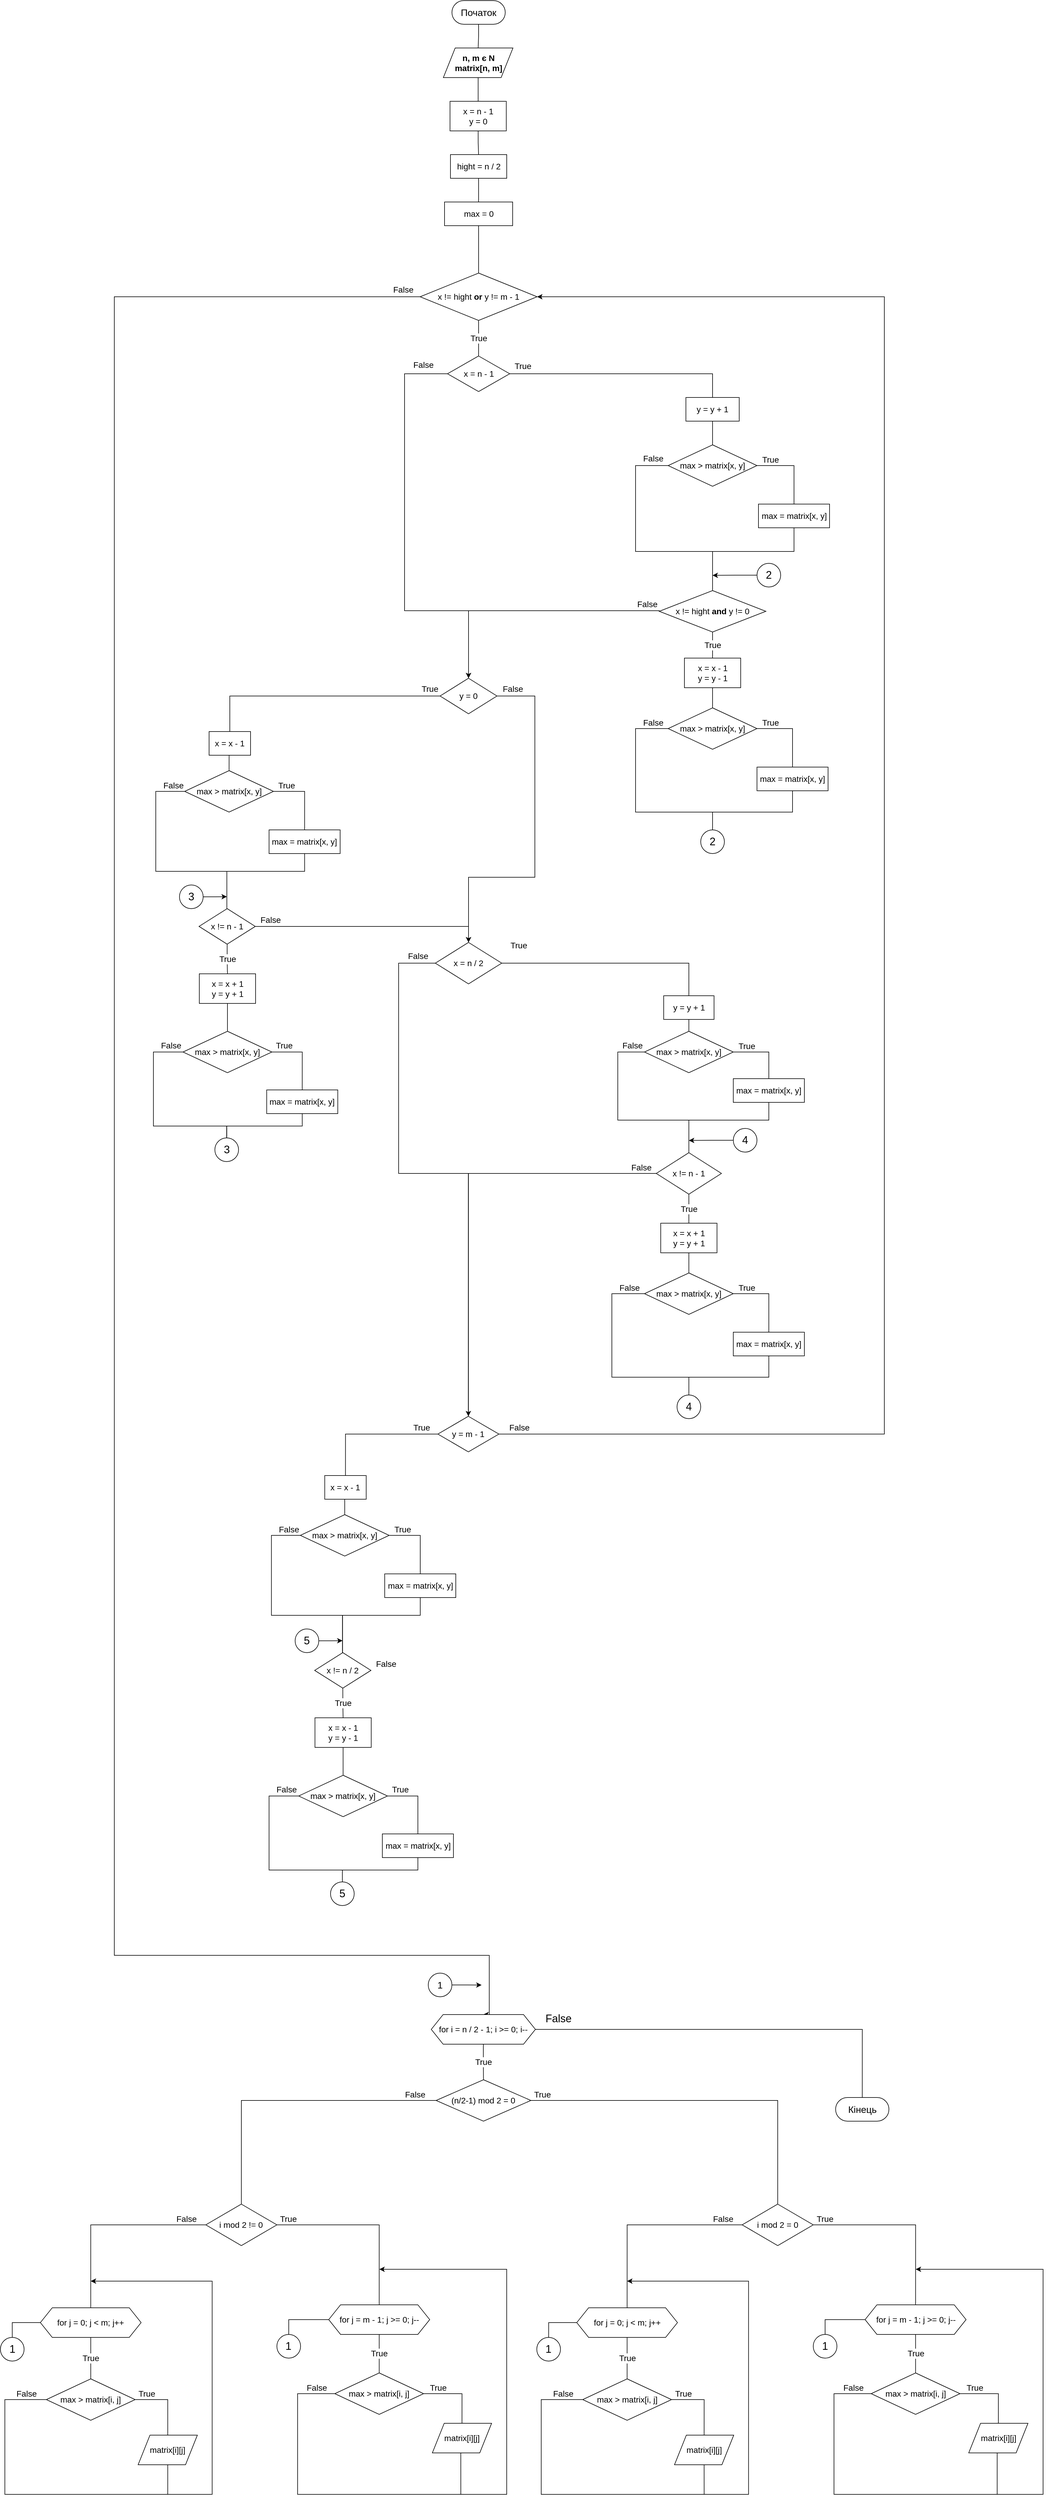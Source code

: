 <mxfile version="20.6.0" type="device"><diagram id="ut_W9n1fbKhrY18ve5V9" name="Страница 1"><mxGraphModel dx="5990" dy="2895" grid="1" gridSize="10" guides="1" tooltips="1" connect="1" arrows="1" fold="1" page="0" pageScale="1" pageWidth="827" pageHeight="1169" math="0" shadow="0"><root><mxCell id="0"/><mxCell id="1" parent="0"/><mxCell id="XlSyAxyzKItTnFCrPaze-4" style="edgeStyle=orthogonalEdgeStyle;rounded=0;orthogonalLoop=1;jettySize=auto;html=1;exitX=0.5;exitY=1;exitDx=0;exitDy=0;entryX=0.5;entryY=0;entryDx=0;entryDy=0;fontSize=14;endArrow=none;endFill=0;" parent="1" source="XlSyAxyzKItTnFCrPaze-1" target="XlSyAxyzKItTnFCrPaze-3" edge="1"><mxGeometry relative="1" as="geometry"/></mxCell><mxCell id="XlSyAxyzKItTnFCrPaze-1" value="&lt;font size=&quot;3&quot;&gt;Початок&lt;/font&gt;" style="rounded=1;whiteSpace=wrap;html=1;arcSize=50;" parent="1" vertex="1"><mxGeometry x="340" y="150" width="90" height="40" as="geometry"/></mxCell><mxCell id="XlSyAxyzKItTnFCrPaze-2" value="&lt;font size=&quot;3&quot;&gt;Кінець&lt;/font&gt;" style="rounded=1;whiteSpace=wrap;html=1;arcSize=50;" parent="1" vertex="1"><mxGeometry x="987.75" y="3690" width="90" height="40" as="geometry"/></mxCell><mxCell id="XlSyAxyzKItTnFCrPaze-7" style="edgeStyle=orthogonalEdgeStyle;rounded=0;orthogonalLoop=1;jettySize=auto;html=1;exitX=0.5;exitY=1;exitDx=0;exitDy=0;entryX=0.5;entryY=0;entryDx=0;entryDy=0;fontSize=14;endArrow=none;endFill=0;" parent="1" source="XlSyAxyzKItTnFCrPaze-3" target="XlSyAxyzKItTnFCrPaze-6" edge="1"><mxGeometry relative="1" as="geometry"/></mxCell><mxCell id="XlSyAxyzKItTnFCrPaze-3" value="&lt;b&gt;n, m є N&lt;br&gt;matrix[n, m]&lt;br&gt;&lt;/b&gt;" style="shape=parallelogram;perimeter=parallelogramPerimeter;whiteSpace=wrap;html=1;fixedSize=1;fontSize=14;" parent="1" vertex="1"><mxGeometry x="325.5" y="230" width="117.5" height="50" as="geometry"/></mxCell><mxCell id="XlSyAxyzKItTnFCrPaze-12" value="True" style="edgeStyle=orthogonalEdgeStyle;rounded=0;orthogonalLoop=1;jettySize=auto;html=1;exitX=0.5;exitY=1;exitDx=0;exitDy=0;entryX=0.5;entryY=0;entryDx=0;entryDy=0;fontSize=14;fontColor=#000000;endArrow=none;endFill=0;" parent="1" source="XlSyAxyzKItTnFCrPaze-5" target="XlSyAxyzKItTnFCrPaze-11" edge="1"><mxGeometry relative="1" as="geometry"/></mxCell><mxCell id="XlSyAxyzKItTnFCrPaze-65" style="edgeStyle=orthogonalEdgeStyle;rounded=0;orthogonalLoop=1;jettySize=auto;html=1;exitX=0;exitY=0.5;exitDx=0;exitDy=0;entryX=0.5;entryY=0;entryDx=0;entryDy=0;fontSize=14;fontColor=#000000;endArrow=classic;endFill=1;" parent="1" source="XlSyAxyzKItTnFCrPaze-5" target="XlSyAxyzKItTnFCrPaze-64" edge="1"><mxGeometry relative="1" as="geometry"><Array as="points"><mxPoint x="-230" y="650"/><mxPoint x="-230" y="3450"/><mxPoint x="403" y="3450"/><mxPoint x="403" y="3550"/></Array></mxGeometry></mxCell><mxCell id="XlSyAxyzKItTnFCrPaze-5" value="&lt;div style=&quot;text-align: left;&quot;&gt;&lt;span style=&quot;background-color: initial;&quot;&gt;x != hight &lt;/span&gt;&lt;font face=&quot;arial, sans-serif&quot;&gt;&lt;span style=&quot;background-color: rgb(255, 255, 255);&quot;&gt;&lt;b&gt;or &lt;/b&gt;y != m - 1&lt;/span&gt;&lt;/font&gt;&lt;/div&gt;" style="rhombus;whiteSpace=wrap;html=1;fontSize=14;" parent="1" vertex="1"><mxGeometry x="286.25" y="610" width="197.5" height="80" as="geometry"/></mxCell><mxCell id="XlSyAxyzKItTnFCrPaze-9" style="edgeStyle=orthogonalEdgeStyle;rounded=0;orthogonalLoop=1;jettySize=auto;html=1;exitX=0.5;exitY=1;exitDx=0;exitDy=0;entryX=0.5;entryY=0;entryDx=0;entryDy=0;fontSize=14;endArrow=none;endFill=0;" parent="1" source="XlSyAxyzKItTnFCrPaze-6" target="XlSyAxyzKItTnFCrPaze-8" edge="1"><mxGeometry relative="1" as="geometry"/></mxCell><mxCell id="XlSyAxyzKItTnFCrPaze-6" value="x = n - 1&lt;br&gt;y = 0" style="rounded=0;whiteSpace=wrap;html=1;fontSize=14;" parent="1" vertex="1"><mxGeometry x="336.75" y="320" width="95" height="50" as="geometry"/></mxCell><mxCell id="XlSyAxyzKItTnFCrPaze-88" style="edgeStyle=orthogonalEdgeStyle;rounded=0;orthogonalLoop=1;jettySize=auto;html=1;exitX=0.5;exitY=1;exitDx=0;exitDy=0;entryX=0.5;entryY=0;entryDx=0;entryDy=0;fontSize=14;fontColor=#000000;endArrow=none;endFill=0;" parent="1" source="XlSyAxyzKItTnFCrPaze-8" target="XlSyAxyzKItTnFCrPaze-87" edge="1"><mxGeometry relative="1" as="geometry"/></mxCell><mxCell id="XlSyAxyzKItTnFCrPaze-8" value="hight = n / 2" style="rounded=0;whiteSpace=wrap;html=1;fontSize=14;" parent="1" vertex="1"><mxGeometry x="337.5" y="410" width="95" height="40" as="geometry"/></mxCell><mxCell id="XlSyAxyzKItTnFCrPaze-52" style="edgeStyle=orthogonalEdgeStyle;rounded=0;orthogonalLoop=1;jettySize=auto;html=1;exitX=1;exitY=0.5;exitDx=0;exitDy=0;entryX=0.5;entryY=0;entryDx=0;entryDy=0;fontSize=14;fontColor=#000000;endArrow=none;endFill=0;" parent="1" source="XlSyAxyzKItTnFCrPaze-11" target="XlSyAxyzKItTnFCrPaze-51" edge="1"><mxGeometry relative="1" as="geometry"/></mxCell><mxCell id="XlSyAxyzKItTnFCrPaze-195" style="edgeStyle=orthogonalEdgeStyle;rounded=0;orthogonalLoop=1;jettySize=auto;html=1;exitX=0;exitY=0.5;exitDx=0;exitDy=0;entryX=0.5;entryY=0;entryDx=0;entryDy=0;fontSize=18;fontColor=#000000;endArrow=classic;endFill=1;" parent="1" source="XlSyAxyzKItTnFCrPaze-11" target="XlSyAxyzKItTnFCrPaze-19" edge="1"><mxGeometry relative="1" as="geometry"><Array as="points"><mxPoint x="260" y="780"/><mxPoint x="260" y="1180"/><mxPoint x="368" y="1180"/></Array></mxGeometry></mxCell><mxCell id="XlSyAxyzKItTnFCrPaze-11" value="x = n - 1" style="rhombus;whiteSpace=wrap;html=1;labelBackgroundColor=#FFFFFF;fontSize=14;fontColor=#000000;" parent="1" vertex="1"><mxGeometry x="332.5" y="750" width="105" height="60" as="geometry"/></mxCell><mxCell id="XlSyAxyzKItTnFCrPaze-17" value="True" style="edgeStyle=orthogonalEdgeStyle;rounded=0;orthogonalLoop=1;jettySize=auto;html=1;exitX=0.5;exitY=1;exitDx=0;exitDy=0;entryX=0.5;entryY=0;entryDx=0;entryDy=0;fontSize=14;fontColor=#000000;endArrow=none;endFill=0;" parent="1" source="XlSyAxyzKItTnFCrPaze-13" target="XlSyAxyzKItTnFCrPaze-16" edge="1"><mxGeometry relative="1" as="geometry"/></mxCell><mxCell id="XlSyAxyzKItTnFCrPaze-194" style="edgeStyle=orthogonalEdgeStyle;rounded=0;orthogonalLoop=1;jettySize=auto;html=1;exitX=0;exitY=0.5;exitDx=0;exitDy=0;entryX=0.5;entryY=0;entryDx=0;entryDy=0;fontSize=18;fontColor=#000000;endArrow=classic;endFill=1;" parent="1" source="XlSyAxyzKItTnFCrPaze-13" target="XlSyAxyzKItTnFCrPaze-19" edge="1"><mxGeometry relative="1" as="geometry"><Array as="points"><mxPoint x="690" y="1180"/><mxPoint x="368" y="1180"/></Array></mxGeometry></mxCell><mxCell id="XlSyAxyzKItTnFCrPaze-13" value="x != hight &lt;b&gt;and &lt;/b&gt;y != 0" style="rhombus;whiteSpace=wrap;html=1;labelBackgroundColor=#FFFFFF;fontSize=14;fontColor=#000000;" parent="1" vertex="1"><mxGeometry x="690" y="1146" width="180" height="70" as="geometry"/></mxCell><mxCell id="XlSyAxyzKItTnFCrPaze-15" value="True" style="text;html=1;strokeColor=none;fillColor=none;align=center;verticalAlign=middle;whiteSpace=wrap;rounded=0;labelBackgroundColor=#FFFFFF;fontSize=14;fontColor=#000000;" parent="1" vertex="1"><mxGeometry x="430" y="752" width="60" height="30" as="geometry"/></mxCell><mxCell id="XlSyAxyzKItTnFCrPaze-187" style="edgeStyle=orthogonalEdgeStyle;rounded=0;orthogonalLoop=1;jettySize=auto;html=1;exitX=0.5;exitY=1;exitDx=0;exitDy=0;entryX=0.5;entryY=0;entryDx=0;entryDy=0;fontSize=18;fontColor=#000000;endArrow=none;endFill=0;" parent="1" source="XlSyAxyzKItTnFCrPaze-16" target="XlSyAxyzKItTnFCrPaze-183" edge="1"><mxGeometry relative="1" as="geometry"/></mxCell><mxCell id="XlSyAxyzKItTnFCrPaze-16" value="x = x - 1&lt;br&gt;y = y - 1" style="rounded=0;whiteSpace=wrap;html=1;labelBackgroundColor=#FFFFFF;fontSize=14;fontColor=#000000;" parent="1" vertex="1"><mxGeometry x="732.5" y="1260" width="95" height="50" as="geometry"/></mxCell><mxCell id="XlSyAxyzKItTnFCrPaze-25" style="edgeStyle=orthogonalEdgeStyle;rounded=0;orthogonalLoop=1;jettySize=auto;html=1;exitX=0;exitY=0.5;exitDx=0;exitDy=0;entryX=0.5;entryY=0;entryDx=0;entryDy=0;fontSize=14;fontColor=#000000;endArrow=none;endFill=0;" parent="1" source="XlSyAxyzKItTnFCrPaze-19" target="XlSyAxyzKItTnFCrPaze-24" edge="1"><mxGeometry relative="1" as="geometry"/></mxCell><mxCell id="XlSyAxyzKItTnFCrPaze-33" style="edgeStyle=orthogonalEdgeStyle;rounded=0;orthogonalLoop=1;jettySize=auto;html=1;exitX=1;exitY=0.5;exitDx=0;exitDy=0;entryX=0.5;entryY=0;entryDx=0;entryDy=0;fontSize=14;fontColor=#000000;endArrow=classic;endFill=1;" parent="1" source="XlSyAxyzKItTnFCrPaze-19" target="XlSyAxyzKItTnFCrPaze-31" edge="1"><mxGeometry relative="1" as="geometry"><Array as="points"><mxPoint x="480" y="1324"/><mxPoint x="480" y="1630"/><mxPoint x="368" y="1630"/></Array></mxGeometry></mxCell><mxCell id="XlSyAxyzKItTnFCrPaze-19" value="y = 0" style="rhombus;whiteSpace=wrap;html=1;labelBackgroundColor=#FFFFFF;fontSize=14;fontColor=#000000;" parent="1" vertex="1"><mxGeometry x="320" y="1294" width="96" height="60" as="geometry"/></mxCell><mxCell id="XlSyAxyzKItTnFCrPaze-23" value="False" style="text;html=1;strokeColor=none;fillColor=none;align=center;verticalAlign=middle;whiteSpace=wrap;rounded=0;labelBackgroundColor=#FFFFFF;fontSize=14;fontColor=#000000;" parent="1" vertex="1"><mxGeometry x="262.25" y="750" width="60" height="30" as="geometry"/></mxCell><mxCell id="XlSyAxyzKItTnFCrPaze-201" style="edgeStyle=orthogonalEdgeStyle;rounded=0;orthogonalLoop=1;jettySize=auto;html=1;exitX=0.5;exitY=1;exitDx=0;exitDy=0;entryX=0.5;entryY=0;entryDx=0;entryDy=0;fontSize=18;fontColor=#000000;endArrow=none;endFill=0;" parent="1" source="XlSyAxyzKItTnFCrPaze-24" target="XlSyAxyzKItTnFCrPaze-197" edge="1"><mxGeometry relative="1" as="geometry"/></mxCell><mxCell id="XlSyAxyzKItTnFCrPaze-24" value="x = x - 1" style="rounded=0;whiteSpace=wrap;html=1;labelBackgroundColor=#FFFFFF;fontSize=14;fontColor=#000000;" parent="1" vertex="1"><mxGeometry x="-70" y="1384" width="70" height="40" as="geometry"/></mxCell><mxCell id="XlSyAxyzKItTnFCrPaze-29" value="True" style="edgeStyle=orthogonalEdgeStyle;rounded=0;orthogonalLoop=1;jettySize=auto;html=1;exitX=0.5;exitY=1;exitDx=0;exitDy=0;entryX=0.5;entryY=0;entryDx=0;entryDy=0;fontSize=14;fontColor=#000000;endArrow=none;endFill=0;" parent="1" source="XlSyAxyzKItTnFCrPaze-26" target="XlSyAxyzKItTnFCrPaze-28" edge="1"><mxGeometry relative="1" as="geometry"/></mxCell><mxCell id="XlSyAxyzKItTnFCrPaze-32" style="edgeStyle=orthogonalEdgeStyle;rounded=0;orthogonalLoop=1;jettySize=auto;html=1;exitX=1;exitY=0.5;exitDx=0;exitDy=0;entryX=0.5;entryY=0;entryDx=0;entryDy=0;fontSize=14;fontColor=#000000;endArrow=classic;endFill=1;" parent="1" source="XlSyAxyzKItTnFCrPaze-26" target="XlSyAxyzKItTnFCrPaze-31" edge="1"><mxGeometry relative="1" as="geometry"><Array as="points"><mxPoint x="368" y="1713"/></Array></mxGeometry></mxCell><mxCell id="XlSyAxyzKItTnFCrPaze-26" value="x != n - 1" style="rhombus;whiteSpace=wrap;html=1;labelBackgroundColor=#FFFFFF;fontSize=14;fontColor=#000000;" parent="1" vertex="1"><mxGeometry x="-87" y="1682.97" width="95" height="60" as="geometry"/></mxCell><mxCell id="XlSyAxyzKItTnFCrPaze-209" style="edgeStyle=orthogonalEdgeStyle;rounded=0;orthogonalLoop=1;jettySize=auto;html=1;exitX=0.5;exitY=1;exitDx=0;exitDy=0;entryX=0.5;entryY=0;entryDx=0;entryDy=0;fontSize=18;fontColor=#000000;endArrow=none;endFill=0;" parent="1" source="XlSyAxyzKItTnFCrPaze-28" target="XlSyAxyzKItTnFCrPaze-205" edge="1"><mxGeometry relative="1" as="geometry"/></mxCell><mxCell id="XlSyAxyzKItTnFCrPaze-28" value="x = x + 1&lt;br&gt;y = y + 1" style="rounded=0;whiteSpace=wrap;html=1;labelBackgroundColor=#FFFFFF;fontSize=14;fontColor=#000000;" parent="1" vertex="1"><mxGeometry x="-86.5" y="1792.97" width="95" height="50" as="geometry"/></mxCell><mxCell id="XlSyAxyzKItTnFCrPaze-48" style="edgeStyle=orthogonalEdgeStyle;rounded=0;orthogonalLoop=1;jettySize=auto;html=1;exitX=0;exitY=0.5;exitDx=0;exitDy=0;entryX=0.5;entryY=0;entryDx=0;entryDy=0;fontSize=14;fontColor=#000000;endArrow=classic;endFill=1;" parent="1" source="XlSyAxyzKItTnFCrPaze-31" target="XlSyAxyzKItTnFCrPaze-47" edge="1"><mxGeometry relative="1" as="geometry"><Array as="points"><mxPoint x="250" y="1775"/><mxPoint x="250" y="2130"/><mxPoint x="368" y="2130"/></Array></mxGeometry></mxCell><mxCell id="XlSyAxyzKItTnFCrPaze-239" style="edgeStyle=orthogonalEdgeStyle;rounded=0;orthogonalLoop=1;jettySize=auto;html=1;exitX=1;exitY=0.5;exitDx=0;exitDy=0;entryX=0.5;entryY=0;entryDx=0;entryDy=0;fontSize=18;fontColor=#000000;endArrow=none;endFill=0;" parent="1" source="XlSyAxyzKItTnFCrPaze-31" target="XlSyAxyzKItTnFCrPaze-238" edge="1"><mxGeometry relative="1" as="geometry"/></mxCell><mxCell id="XlSyAxyzKItTnFCrPaze-31" value="x = n / 2" style="rhombus;whiteSpace=wrap;html=1;labelBackgroundColor=#FFFFFF;fontSize=14;fontColor=#000000;" parent="1" vertex="1"><mxGeometry x="312" y="1740" width="112" height="70" as="geometry"/></mxCell><mxCell id="XlSyAxyzKItTnFCrPaze-34" value="True" style="text;html=1;strokeColor=none;fillColor=none;align=center;verticalAlign=middle;whiteSpace=wrap;rounded=0;labelBackgroundColor=#FFFFFF;fontSize=14;fontColor=#000000;" parent="1" vertex="1"><mxGeometry x="272.5" y="1297" width="60" height="30" as="geometry"/></mxCell><mxCell id="XlSyAxyzKItTnFCrPaze-35" value="False" style="text;html=1;strokeColor=none;fillColor=none;align=center;verticalAlign=middle;whiteSpace=wrap;rounded=0;labelBackgroundColor=#FFFFFF;fontSize=14;fontColor=#000000;" parent="1" vertex="1"><mxGeometry x="413" y="1297" width="60" height="30" as="geometry"/></mxCell><mxCell id="XlSyAxyzKItTnFCrPaze-43" value="False" style="text;html=1;strokeColor=none;fillColor=none;align=center;verticalAlign=middle;whiteSpace=wrap;rounded=0;labelBackgroundColor=#FFFFFF;fontSize=14;fontColor=#000000;" parent="1" vertex="1"><mxGeometry x="640" y="1154" width="60" height="30" as="geometry"/></mxCell><mxCell id="XlSyAxyzKItTnFCrPaze-44" value="False" style="text;html=1;strokeColor=none;fillColor=none;align=center;verticalAlign=middle;whiteSpace=wrap;rounded=0;labelBackgroundColor=#FFFFFF;fontSize=14;fontColor=#000000;" parent="1" vertex="1"><mxGeometry x="4" y="1686.97" width="60" height="30" as="geometry"/></mxCell><mxCell id="XlSyAxyzKItTnFCrPaze-46" value="True" style="text;html=1;strokeColor=none;fillColor=none;align=center;verticalAlign=middle;whiteSpace=wrap;rounded=0;labelBackgroundColor=#FFFFFF;fontSize=14;fontColor=#000000;" parent="1" vertex="1"><mxGeometry x="423.25" y="1730" width="60" height="30" as="geometry"/></mxCell><mxCell id="XlSyAxyzKItTnFCrPaze-62" style="edgeStyle=orthogonalEdgeStyle;rounded=0;orthogonalLoop=1;jettySize=auto;html=1;exitX=1;exitY=0.5;exitDx=0;exitDy=0;entryX=1;entryY=0.5;entryDx=0;entryDy=0;fontSize=14;fontColor=#000000;endArrow=classic;endFill=1;" parent="1" source="XlSyAxyzKItTnFCrPaze-47" target="XlSyAxyzKItTnFCrPaze-5" edge="1"><mxGeometry relative="1" as="geometry"><Array as="points"><mxPoint x="1070" y="2570"/><mxPoint x="1070" y="650"/></Array></mxGeometry></mxCell><mxCell id="XlSyAxyzKItTnFCrPaze-275" style="edgeStyle=orthogonalEdgeStyle;rounded=0;orthogonalLoop=1;jettySize=auto;html=1;exitX=0;exitY=0.5;exitDx=0;exitDy=0;entryX=0.5;entryY=0;entryDx=0;entryDy=0;fontSize=18;fontColor=#000000;endArrow=none;endFill=0;" parent="1" source="XlSyAxyzKItTnFCrPaze-47" target="XlSyAxyzKItTnFCrPaze-252" edge="1"><mxGeometry relative="1" as="geometry"/></mxCell><mxCell id="XlSyAxyzKItTnFCrPaze-47" value="y = m - 1" style="rhombus;whiteSpace=wrap;html=1;labelBackgroundColor=#FFFFFF;fontSize=14;fontColor=#000000;" parent="1" vertex="1"><mxGeometry x="316.25" y="2540" width="103" height="60" as="geometry"/></mxCell><mxCell id="XlSyAxyzKItTnFCrPaze-50" value="False" style="text;html=1;strokeColor=none;fillColor=none;align=center;verticalAlign=middle;whiteSpace=wrap;rounded=0;labelBackgroundColor=#FFFFFF;fontSize=14;fontColor=#000000;" parent="1" vertex="1"><mxGeometry x="253" y="1748" width="60" height="30" as="geometry"/></mxCell><mxCell id="XlSyAxyzKItTnFCrPaze-179" style="edgeStyle=orthogonalEdgeStyle;rounded=0;orthogonalLoop=1;jettySize=auto;html=1;exitX=0.5;exitY=1;exitDx=0;exitDy=0;entryX=0.5;entryY=0;entryDx=0;entryDy=0;fontSize=18;fontColor=#000000;endArrow=none;endFill=0;" parent="1" source="XlSyAxyzKItTnFCrPaze-51" target="XlSyAxyzKItTnFCrPaze-175" edge="1"><mxGeometry relative="1" as="geometry"/></mxCell><mxCell id="XlSyAxyzKItTnFCrPaze-51" value="y = y + 1" style="rounded=0;whiteSpace=wrap;html=1;labelBackgroundColor=#FFFFFF;fontSize=14;fontColor=#000000;" parent="1" vertex="1"><mxGeometry x="735" y="820" width="90" height="40" as="geometry"/></mxCell><mxCell id="XlSyAxyzKItTnFCrPaze-61" value="True" style="text;html=1;strokeColor=none;fillColor=none;align=center;verticalAlign=middle;whiteSpace=wrap;rounded=0;labelBackgroundColor=#FFFFFF;fontSize=14;fontColor=#000000;" parent="1" vertex="1"><mxGeometry x="259.25" y="2544" width="60" height="30" as="geometry"/></mxCell><mxCell id="XlSyAxyzKItTnFCrPaze-63" value="False" style="text;html=1;strokeColor=none;fillColor=none;align=center;verticalAlign=middle;whiteSpace=wrap;rounded=0;labelBackgroundColor=#FFFFFF;fontSize=14;fontColor=#000000;" parent="1" vertex="1"><mxGeometry x="423.75" y="2544" width="60" height="30" as="geometry"/></mxCell><mxCell id="XlSyAxyzKItTnFCrPaze-86" value="True" style="edgeStyle=orthogonalEdgeStyle;rounded=0;orthogonalLoop=1;jettySize=auto;html=1;exitX=0.5;exitY=1;exitDx=0;exitDy=0;entryX=0.5;entryY=0;entryDx=0;entryDy=0;fontSize=14;fontColor=#000000;endArrow=none;endFill=0;" parent="1" source="XlSyAxyzKItTnFCrPaze-64" target="XlSyAxyzKItTnFCrPaze-67" edge="1"><mxGeometry relative="1" as="geometry"/></mxCell><mxCell id="XlSyAxyzKItTnFCrPaze-172" style="edgeStyle=orthogonalEdgeStyle;rounded=0;orthogonalLoop=1;jettySize=auto;html=1;exitX=1;exitY=0.5;exitDx=0;exitDy=0;entryX=0.5;entryY=0;entryDx=0;entryDy=0;fontSize=18;fontColor=#000000;endArrow=none;endFill=0;" parent="1" source="XlSyAxyzKItTnFCrPaze-64" target="XlSyAxyzKItTnFCrPaze-2" edge="1"><mxGeometry relative="1" as="geometry"/></mxCell><mxCell id="XlSyAxyzKItTnFCrPaze-64" value="for i = n / 2 - 1; i &amp;gt;= 0; i--" style="shape=hexagon;perimeter=hexagonPerimeter2;whiteSpace=wrap;html=1;fixedSize=1;labelBackgroundColor=#FFFFFF;fontSize=14;fontColor=#000000;" parent="1" vertex="1"><mxGeometry x="305.13" y="3550" width="175.75" height="50" as="geometry"/></mxCell><mxCell id="XlSyAxyzKItTnFCrPaze-66" value="False" style="text;html=1;strokeColor=none;fillColor=none;align=center;verticalAlign=middle;whiteSpace=wrap;rounded=0;labelBackgroundColor=#FFFFFF;fontSize=14;fontColor=#000000;" parent="1" vertex="1"><mxGeometry x="228.25" y="623" width="60" height="30" as="geometry"/></mxCell><mxCell id="XlSyAxyzKItTnFCrPaze-71" style="edgeStyle=orthogonalEdgeStyle;rounded=0;orthogonalLoop=1;jettySize=auto;html=1;exitX=1;exitY=0.5;exitDx=0;exitDy=0;entryX=0.5;entryY=0;entryDx=0;entryDy=0;fontSize=14;fontColor=#000000;endArrow=none;endFill=0;" parent="1" source="XlSyAxyzKItTnFCrPaze-67" target="XlSyAxyzKItTnFCrPaze-70" edge="1"><mxGeometry relative="1" as="geometry"/></mxCell><mxCell id="XlSyAxyzKItTnFCrPaze-304" style="edgeStyle=orthogonalEdgeStyle;rounded=0;orthogonalLoop=1;jettySize=auto;html=1;exitX=0;exitY=0.5;exitDx=0;exitDy=0;entryX=0.5;entryY=0;entryDx=0;entryDy=0;fontSize=18;fontColor=#000000;endArrow=none;endFill=0;" parent="1" source="XlSyAxyzKItTnFCrPaze-67" target="XlSyAxyzKItTnFCrPaze-284" edge="1"><mxGeometry relative="1" as="geometry"/></mxCell><mxCell id="XlSyAxyzKItTnFCrPaze-67" value="(n/2-1) mod 2 = 0" style="rhombus;whiteSpace=wrap;html=1;labelBackgroundColor=#FFFFFF;fontSize=14;fontColor=#000000;" parent="1" vertex="1"><mxGeometry x="313.25" y="3660" width="160" height="70" as="geometry"/></mxCell><mxCell id="XlSyAxyzKItTnFCrPaze-108" value="True" style="edgeStyle=orthogonalEdgeStyle;rounded=0;orthogonalLoop=1;jettySize=auto;html=1;exitX=0.5;exitY=1;exitDx=0;exitDy=0;entryX=0.5;entryY=0;entryDx=0;entryDy=0;fontSize=14;fontColor=#000000;endArrow=none;endFill=0;" parent="1" source="XlSyAxyzKItTnFCrPaze-68" target="XlSyAxyzKItTnFCrPaze-104" edge="1"><mxGeometry relative="1" as="geometry"/></mxCell><mxCell id="XlSyAxyzKItTnFCrPaze-170" style="edgeStyle=orthogonalEdgeStyle;rounded=0;orthogonalLoop=1;jettySize=auto;html=1;exitX=0;exitY=0.5;exitDx=0;exitDy=0;entryX=0.5;entryY=0;entryDx=0;entryDy=0;fontSize=18;fontColor=#000000;endArrow=none;endFill=0;" parent="1" source="XlSyAxyzKItTnFCrPaze-68" target="XlSyAxyzKItTnFCrPaze-169" edge="1"><mxGeometry relative="1" as="geometry"/></mxCell><mxCell id="XlSyAxyzKItTnFCrPaze-68" value="for&amp;nbsp;j = m - 1; j &amp;gt;= 0; j--" style="shape=hexagon;perimeter=hexagonPerimeter2;whiteSpace=wrap;html=1;fixedSize=1;labelBackgroundColor=#FFFFFF;fontSize=14;fontColor=#000000;" parent="1" vertex="1"><mxGeometry x="1037.5" y="4039.97" width="170.5" height="50" as="geometry"/></mxCell><mxCell id="XlSyAxyzKItTnFCrPaze-100" value="True" style="edgeStyle=orthogonalEdgeStyle;rounded=0;orthogonalLoop=1;jettySize=auto;html=1;exitX=0.5;exitY=1;exitDx=0;exitDy=0;entryX=0.5;entryY=0;entryDx=0;entryDy=0;fontSize=14;fontColor=#000000;endArrow=none;endFill=0;" parent="1" source="XlSyAxyzKItTnFCrPaze-69" target="XlSyAxyzKItTnFCrPaze-96" edge="1"><mxGeometry relative="1" as="geometry"/></mxCell><mxCell id="XlSyAxyzKItTnFCrPaze-168" style="edgeStyle=orthogonalEdgeStyle;rounded=0;orthogonalLoop=1;jettySize=auto;html=1;exitX=0;exitY=0.5;exitDx=0;exitDy=0;entryX=0.5;entryY=0;entryDx=0;entryDy=0;fontSize=18;fontColor=#000000;endArrow=none;endFill=0;" parent="1" source="XlSyAxyzKItTnFCrPaze-69" target="XlSyAxyzKItTnFCrPaze-167" edge="1"><mxGeometry relative="1" as="geometry"/></mxCell><mxCell id="XlSyAxyzKItTnFCrPaze-69" value="for j = 0; j &amp;lt; m; j++" style="shape=hexagon;perimeter=hexagonPerimeter2;whiteSpace=wrap;html=1;fixedSize=1;labelBackgroundColor=#FFFFFF;fontSize=14;fontColor=#000000;" parent="1" vertex="1"><mxGeometry x="550.75" y="4045" width="170" height="50" as="geometry"/></mxCell><mxCell id="XlSyAxyzKItTnFCrPaze-73" style="edgeStyle=orthogonalEdgeStyle;rounded=0;orthogonalLoop=1;jettySize=auto;html=1;exitX=1;exitY=0.5;exitDx=0;exitDy=0;entryX=0.5;entryY=0;entryDx=0;entryDy=0;fontSize=14;fontColor=#000000;endArrow=none;endFill=0;" parent="1" source="XlSyAxyzKItTnFCrPaze-70" target="XlSyAxyzKItTnFCrPaze-68" edge="1"><mxGeometry relative="1" as="geometry"/></mxCell><mxCell id="XlSyAxyzKItTnFCrPaze-75" style="edgeStyle=orthogonalEdgeStyle;rounded=0;orthogonalLoop=1;jettySize=auto;html=1;exitX=0;exitY=0.5;exitDx=0;exitDy=0;entryX=0.5;entryY=0;entryDx=0;entryDy=0;fontSize=14;fontColor=#000000;endArrow=none;endFill=0;" parent="1" source="XlSyAxyzKItTnFCrPaze-70" target="XlSyAxyzKItTnFCrPaze-69" edge="1"><mxGeometry relative="1" as="geometry"/></mxCell><mxCell id="XlSyAxyzKItTnFCrPaze-70" value="i mod 2 = 0" style="rhombus;whiteSpace=wrap;html=1;labelBackgroundColor=#FFFFFF;fontSize=14;fontColor=#000000;" parent="1" vertex="1"><mxGeometry x="830" y="3870" width="120" height="70" as="geometry"/></mxCell><mxCell id="XlSyAxyzKItTnFCrPaze-72" value="True" style="text;html=1;strokeColor=none;fillColor=none;align=center;verticalAlign=middle;whiteSpace=wrap;rounded=0;labelBackgroundColor=#FFFFFF;fontSize=14;fontColor=#000000;" parent="1" vertex="1"><mxGeometry x="462.5" y="3670" width="60" height="30" as="geometry"/></mxCell><mxCell id="XlSyAxyzKItTnFCrPaze-74" value="True" style="text;html=1;strokeColor=none;fillColor=none;align=center;verticalAlign=middle;whiteSpace=wrap;rounded=0;labelBackgroundColor=#FFFFFF;fontSize=14;fontColor=#000000;" parent="1" vertex="1"><mxGeometry x="940" y="3880" width="60" height="30" as="geometry"/></mxCell><mxCell id="XlSyAxyzKItTnFCrPaze-76" value="False" style="text;html=1;strokeColor=none;fillColor=none;align=center;verticalAlign=middle;whiteSpace=wrap;rounded=0;labelBackgroundColor=#FFFFFF;fontSize=14;fontColor=#000000;" parent="1" vertex="1"><mxGeometry x="767.5" y="3880" width="60" height="30" as="geometry"/></mxCell><mxCell id="XlSyAxyzKItTnFCrPaze-85" value="False" style="text;html=1;strokeColor=none;fillColor=none;align=center;verticalAlign=middle;whiteSpace=wrap;rounded=0;labelBackgroundColor=#FFFFFF;fontSize=14;fontColor=#000000;" parent="1" vertex="1"><mxGeometry x="247.5" y="3670" width="60" height="30" as="geometry"/></mxCell><mxCell id="XlSyAxyzKItTnFCrPaze-89" style="edgeStyle=orthogonalEdgeStyle;rounded=0;orthogonalLoop=1;jettySize=auto;html=1;exitX=0.5;exitY=1;exitDx=0;exitDy=0;entryX=0.5;entryY=0;entryDx=0;entryDy=0;fontSize=14;fontColor=#000000;endArrow=none;endFill=0;" parent="1" source="XlSyAxyzKItTnFCrPaze-87" target="XlSyAxyzKItTnFCrPaze-5" edge="1"><mxGeometry relative="1" as="geometry"/></mxCell><mxCell id="XlSyAxyzKItTnFCrPaze-87" value="max = 0" style="rounded=0;whiteSpace=wrap;html=1;labelBackgroundColor=#FFFFFF;fontSize=14;fontColor=#000000;" parent="1" vertex="1"><mxGeometry x="327.5" y="490" width="115" height="40" as="geometry"/></mxCell><mxCell id="XlSyAxyzKItTnFCrPaze-102" style="edgeStyle=orthogonalEdgeStyle;rounded=0;orthogonalLoop=1;jettySize=auto;html=1;exitX=1;exitY=0.5;exitDx=0;exitDy=0;entryX=0.5;entryY=0;entryDx=0;entryDy=0;fontSize=14;fontColor=#000000;endArrow=none;endFill=0;" parent="1" source="XlSyAxyzKItTnFCrPaze-96" target="XlSyAxyzKItTnFCrPaze-101" edge="1"><mxGeometry relative="1" as="geometry"/></mxCell><mxCell id="XlSyAxyzKItTnFCrPaze-135" style="edgeStyle=orthogonalEdgeStyle;rounded=0;orthogonalLoop=1;jettySize=auto;html=1;exitX=0;exitY=0.5;exitDx=0;exitDy=0;fontSize=14;fontColor=#000000;endArrow=none;endFill=0;" parent="1" source="XlSyAxyzKItTnFCrPaze-96" edge="1"><mxGeometry relative="1" as="geometry"><mxPoint x="770.75" y="4360" as="targetPoint"/><Array as="points"><mxPoint x="490.75" y="4200"/><mxPoint x="490.75" y="4360"/><mxPoint x="770.75" y="4360"/></Array></mxGeometry></mxCell><mxCell id="XlSyAxyzKItTnFCrPaze-96" value="max &amp;gt; matrix[i, j]" style="rhombus;whiteSpace=wrap;html=1;labelBackgroundColor=#FFFFFF;fontSize=14;fontColor=#000000;" parent="1" vertex="1"><mxGeometry x="560.75" y="4165" width="150" height="70" as="geometry"/></mxCell><mxCell id="XlSyAxyzKItTnFCrPaze-98" value="True" style="text;html=1;strokeColor=none;fillColor=none;align=center;verticalAlign=middle;whiteSpace=wrap;rounded=0;labelBackgroundColor=#FFFFFF;fontSize=14;fontColor=#000000;" parent="1" vertex="1"><mxGeometry x="700.75" y="4175" width="60" height="30" as="geometry"/></mxCell><mxCell id="XlSyAxyzKItTnFCrPaze-99" value="False" style="text;html=1;strokeColor=none;fillColor=none;align=center;verticalAlign=middle;whiteSpace=wrap;rounded=0;labelBackgroundColor=#FFFFFF;fontSize=14;fontColor=#000000;" parent="1" vertex="1"><mxGeometry x="497.75" y="4175" width="60" height="30" as="geometry"/></mxCell><mxCell id="XlSyAxyzKItTnFCrPaze-134" style="edgeStyle=orthogonalEdgeStyle;rounded=0;orthogonalLoop=1;jettySize=auto;html=1;exitX=0.5;exitY=1;exitDx=0;exitDy=0;fontSize=14;fontColor=#000000;endArrow=classic;endFill=1;" parent="1" source="XlSyAxyzKItTnFCrPaze-101" edge="1"><mxGeometry relative="1" as="geometry"><mxPoint x="635.75" y="4000" as="targetPoint"/><Array as="points"><mxPoint x="765.75" y="4360"/><mxPoint x="840.75" y="4360"/><mxPoint x="840.75" y="4000"/></Array></mxGeometry></mxCell><mxCell id="XlSyAxyzKItTnFCrPaze-101" value="matrix[i][j]" style="shape=parallelogram;perimeter=parallelogramPerimeter;whiteSpace=wrap;html=1;fixedSize=1;labelBackgroundColor=#FFFFFF;fontSize=14;fontColor=#000000;" parent="1" vertex="1"><mxGeometry x="715.75" y="4259.97" width="100" height="50" as="geometry"/></mxCell><mxCell id="XlSyAxyzKItTnFCrPaze-103" style="edgeStyle=orthogonalEdgeStyle;rounded=0;orthogonalLoop=1;jettySize=auto;html=1;exitX=1;exitY=0.5;exitDx=0;exitDy=0;entryX=0.5;entryY=0;entryDx=0;entryDy=0;fontSize=14;fontColor=#000000;endArrow=none;endFill=0;" parent="1" source="XlSyAxyzKItTnFCrPaze-104" target="XlSyAxyzKItTnFCrPaze-107" edge="1"><mxGeometry relative="1" as="geometry"/></mxCell><mxCell id="XlSyAxyzKItTnFCrPaze-132" style="edgeStyle=orthogonalEdgeStyle;rounded=0;orthogonalLoop=1;jettySize=auto;html=1;exitX=0;exitY=0.5;exitDx=0;exitDy=0;fontSize=14;fontColor=#000000;endArrow=none;endFill=0;" parent="1" source="XlSyAxyzKItTnFCrPaze-104" edge="1"><mxGeometry relative="1" as="geometry"><mxPoint x="1265" y="4360" as="targetPoint"/><Array as="points"><mxPoint x="985" y="4190"/><mxPoint x="985" y="4360"/><mxPoint x="1265" y="4360"/></Array></mxGeometry></mxCell><mxCell id="XlSyAxyzKItTnFCrPaze-104" value="max &amp;gt; matrix[i, j]" style="rhombus;whiteSpace=wrap;html=1;labelBackgroundColor=#FFFFFF;fontSize=14;fontColor=#000000;" parent="1" vertex="1"><mxGeometry x="1047.75" y="4155.0" width="150" height="70" as="geometry"/></mxCell><mxCell id="XlSyAxyzKItTnFCrPaze-105" value="True" style="text;html=1;strokeColor=none;fillColor=none;align=center;verticalAlign=middle;whiteSpace=wrap;rounded=0;labelBackgroundColor=#FFFFFF;fontSize=14;fontColor=#000000;" parent="1" vertex="1"><mxGeometry x="1192.5" y="4165.0" width="60" height="30" as="geometry"/></mxCell><mxCell id="XlSyAxyzKItTnFCrPaze-106" value="False" style="text;html=1;strokeColor=none;fillColor=none;align=center;verticalAlign=middle;whiteSpace=wrap;rounded=0;labelBackgroundColor=#FFFFFF;fontSize=14;fontColor=#000000;" parent="1" vertex="1"><mxGeometry x="987.75" y="4165.0" width="60" height="30" as="geometry"/></mxCell><mxCell id="XlSyAxyzKItTnFCrPaze-131" style="edgeStyle=orthogonalEdgeStyle;rounded=0;orthogonalLoop=1;jettySize=auto;html=1;exitX=0.5;exitY=1;exitDx=0;exitDy=0;fontSize=14;fontColor=#000000;endArrow=classic;endFill=1;" parent="1" edge="1"><mxGeometry relative="1" as="geometry"><mxPoint x="1123" y="3979.97" as="targetPoint"/><mxPoint x="1260.5" y="4289.97" as="sourcePoint"/><Array as="points"><mxPoint x="1261" y="4360"/><mxPoint x="1338" y="4360"/><mxPoint x="1338" y="3980"/></Array></mxGeometry></mxCell><mxCell id="XlSyAxyzKItTnFCrPaze-107" value="matrix[i][j]" style="shape=parallelogram;perimeter=parallelogramPerimeter;whiteSpace=wrap;html=1;fixedSize=1;labelBackgroundColor=#FFFFFF;fontSize=14;fontColor=#000000;" parent="1" vertex="1"><mxGeometry x="1212.5" y="4239.97" width="100" height="50" as="geometry"/></mxCell><mxCell id="XlSyAxyzKItTnFCrPaze-161" style="edgeStyle=orthogonalEdgeStyle;rounded=0;orthogonalLoop=1;jettySize=auto;html=1;exitX=1;exitY=0.5;exitDx=0;exitDy=0;fontSize=18;fontColor=#000000;endArrow=classic;endFill=1;" parent="1" source="XlSyAxyzKItTnFCrPaze-160" edge="1"><mxGeometry relative="1" as="geometry"><mxPoint x="390" y="3500.143" as="targetPoint"/></mxGeometry></mxCell><mxCell id="XlSyAxyzKItTnFCrPaze-160" value="&lt;font size=&quot;3&quot;&gt;1&lt;/font&gt;" style="ellipse;whiteSpace=wrap;html=1;aspect=fixed;labelBackgroundColor=#FFFFFF;fontSize=14;fontColor=#000000;" parent="1" vertex="1"><mxGeometry x="300" y="3480" width="40" height="40" as="geometry"/></mxCell><mxCell id="XlSyAxyzKItTnFCrPaze-167" value="1" style="ellipse;whiteSpace=wrap;html=1;aspect=fixed;labelBackgroundColor=#FFFFFF;fontSize=18;fontColor=#000000;" parent="1" vertex="1"><mxGeometry x="483.25" y="4095" width="40" height="40" as="geometry"/></mxCell><mxCell id="XlSyAxyzKItTnFCrPaze-169" value="1" style="ellipse;whiteSpace=wrap;html=1;aspect=fixed;labelBackgroundColor=#FFFFFF;fontSize=18;fontColor=#000000;" parent="1" vertex="1"><mxGeometry x="950" y="4089.97" width="40" height="40" as="geometry"/></mxCell><mxCell id="XlSyAxyzKItTnFCrPaze-173" value="False" style="text;html=1;strokeColor=none;fillColor=none;align=center;verticalAlign=middle;whiteSpace=wrap;rounded=0;labelBackgroundColor=#FFFFFF;fontSize=18;fontColor=#000000;" parent="1" vertex="1"><mxGeometry x="489.5" y="3542" width="60" height="30" as="geometry"/></mxCell><mxCell id="XlSyAxyzKItTnFCrPaze-174" style="edgeStyle=orthogonalEdgeStyle;rounded=0;orthogonalLoop=1;jettySize=auto;html=1;exitX=1;exitY=0.5;exitDx=0;exitDy=0;entryX=0.5;entryY=0;entryDx=0;entryDy=0;fontSize=14;fontColor=#000000;endArrow=none;endFill=0;" parent="1" source="XlSyAxyzKItTnFCrPaze-175" target="XlSyAxyzKItTnFCrPaze-176" edge="1"><mxGeometry relative="1" as="geometry"/></mxCell><mxCell id="XlSyAxyzKItTnFCrPaze-181" style="edgeStyle=orthogonalEdgeStyle;rounded=0;orthogonalLoop=1;jettySize=auto;html=1;exitX=0;exitY=0.5;exitDx=0;exitDy=0;entryX=0.5;entryY=0;entryDx=0;entryDy=0;fontSize=18;fontColor=#000000;endArrow=none;endFill=0;" parent="1" source="XlSyAxyzKItTnFCrPaze-175" target="XlSyAxyzKItTnFCrPaze-13" edge="1"><mxGeometry relative="1" as="geometry"><Array as="points"><mxPoint x="650" y="935"/><mxPoint x="650" y="1080"/><mxPoint x="780" y="1080"/></Array></mxGeometry></mxCell><mxCell id="XlSyAxyzKItTnFCrPaze-175" value="max &amp;gt; matrix[x, y]" style="rhombus;whiteSpace=wrap;html=1;labelBackgroundColor=#FFFFFF;fontSize=14;fontColor=#000000;" parent="1" vertex="1"><mxGeometry x="705" y="900" width="150" height="70" as="geometry"/></mxCell><mxCell id="XlSyAxyzKItTnFCrPaze-180" style="edgeStyle=orthogonalEdgeStyle;rounded=0;orthogonalLoop=1;jettySize=auto;html=1;exitX=0.5;exitY=1;exitDx=0;exitDy=0;entryX=0.5;entryY=0;entryDx=0;entryDy=0;fontSize=18;fontColor=#000000;endArrow=none;endFill=0;" parent="1" source="XlSyAxyzKItTnFCrPaze-176" target="XlSyAxyzKItTnFCrPaze-13" edge="1"><mxGeometry relative="1" as="geometry"><Array as="points"><mxPoint x="918" y="1080"/><mxPoint x="780" y="1080"/></Array></mxGeometry></mxCell><mxCell id="XlSyAxyzKItTnFCrPaze-176" value="max = matrix[x, y]" style="rounded=0;whiteSpace=wrap;html=1;labelBackgroundColor=#FFFFFF;fontSize=14;fontColor=#000000;" parent="1" vertex="1"><mxGeometry x="857.5" y="1000" width="120" height="40" as="geometry"/></mxCell><mxCell id="XlSyAxyzKItTnFCrPaze-177" value="True" style="text;html=1;strokeColor=none;fillColor=none;align=center;verticalAlign=middle;whiteSpace=wrap;rounded=0;labelBackgroundColor=#FFFFFF;fontSize=14;fontColor=#000000;" parent="1" vertex="1"><mxGeometry x="847.5" y="910" width="60" height="30" as="geometry"/></mxCell><mxCell id="XlSyAxyzKItTnFCrPaze-178" value="False" style="text;html=1;strokeColor=none;fillColor=none;align=center;verticalAlign=middle;whiteSpace=wrap;rounded=0;labelBackgroundColor=#FFFFFF;fontSize=14;fontColor=#000000;" parent="1" vertex="1"><mxGeometry x="649.5" y="908" width="60" height="30" as="geometry"/></mxCell><mxCell id="XlSyAxyzKItTnFCrPaze-182" style="edgeStyle=orthogonalEdgeStyle;rounded=0;orthogonalLoop=1;jettySize=auto;html=1;exitX=1;exitY=0.5;exitDx=0;exitDy=0;entryX=0.5;entryY=0;entryDx=0;entryDy=0;fontSize=14;fontColor=#000000;endArrow=none;endFill=0;" parent="1" source="XlSyAxyzKItTnFCrPaze-183" target="XlSyAxyzKItTnFCrPaze-184" edge="1"><mxGeometry relative="1" as="geometry"/></mxCell><mxCell id="XlSyAxyzKItTnFCrPaze-191" style="edgeStyle=orthogonalEdgeStyle;rounded=0;orthogonalLoop=1;jettySize=auto;html=1;exitX=0;exitY=0.5;exitDx=0;exitDy=0;entryX=0.5;entryY=0;entryDx=0;entryDy=0;fontSize=18;fontColor=#000000;endArrow=none;endFill=0;" parent="1" source="XlSyAxyzKItTnFCrPaze-183" target="XlSyAxyzKItTnFCrPaze-188" edge="1"><mxGeometry relative="1" as="geometry"><Array as="points"><mxPoint x="650" y="1379"/><mxPoint x="650" y="1520"/><mxPoint x="780" y="1520"/></Array></mxGeometry></mxCell><mxCell id="XlSyAxyzKItTnFCrPaze-183" value="max &amp;gt; matrix[x, y]" style="rhombus;whiteSpace=wrap;html=1;labelBackgroundColor=#FFFFFF;fontSize=14;fontColor=#000000;" parent="1" vertex="1"><mxGeometry x="705" y="1344" width="150" height="70" as="geometry"/></mxCell><mxCell id="XlSyAxyzKItTnFCrPaze-189" style="edgeStyle=orthogonalEdgeStyle;rounded=0;orthogonalLoop=1;jettySize=auto;html=1;exitX=0.5;exitY=1;exitDx=0;exitDy=0;entryX=0.5;entryY=0;entryDx=0;entryDy=0;fontSize=18;fontColor=#000000;endArrow=none;endFill=0;" parent="1" source="XlSyAxyzKItTnFCrPaze-184" target="XlSyAxyzKItTnFCrPaze-188" edge="1"><mxGeometry relative="1" as="geometry"><Array as="points"><mxPoint x="915" y="1520"/><mxPoint x="780" y="1520"/></Array></mxGeometry></mxCell><mxCell id="XlSyAxyzKItTnFCrPaze-184" value="max = matrix[x, y]" style="rounded=0;whiteSpace=wrap;html=1;labelBackgroundColor=#FFFFFF;fontSize=14;fontColor=#000000;" parent="1" vertex="1"><mxGeometry x="855" y="1444" width="120" height="40" as="geometry"/></mxCell><mxCell id="XlSyAxyzKItTnFCrPaze-185" value="True" style="text;html=1;strokeColor=none;fillColor=none;align=center;verticalAlign=middle;whiteSpace=wrap;rounded=0;labelBackgroundColor=#FFFFFF;fontSize=14;fontColor=#000000;" parent="1" vertex="1"><mxGeometry x="847.5" y="1354" width="60" height="30" as="geometry"/></mxCell><mxCell id="XlSyAxyzKItTnFCrPaze-186" value="False" style="text;html=1;strokeColor=none;fillColor=none;align=center;verticalAlign=middle;whiteSpace=wrap;rounded=0;labelBackgroundColor=#FFFFFF;fontSize=14;fontColor=#000000;" parent="1" vertex="1"><mxGeometry x="650" y="1354" width="60" height="30" as="geometry"/></mxCell><mxCell id="XlSyAxyzKItTnFCrPaze-188" value="2" style="ellipse;whiteSpace=wrap;html=1;aspect=fixed;labelBackgroundColor=#FFFFFF;fontSize=18;fontColor=#000000;" parent="1" vertex="1"><mxGeometry x="760" y="1550" width="40" height="40" as="geometry"/></mxCell><mxCell id="XlSyAxyzKItTnFCrPaze-193" style="edgeStyle=orthogonalEdgeStyle;rounded=0;orthogonalLoop=1;jettySize=auto;html=1;exitX=0;exitY=0.5;exitDx=0;exitDy=0;fontSize=18;fontColor=#000000;endArrow=classic;endFill=1;" parent="1" source="XlSyAxyzKItTnFCrPaze-192" edge="1"><mxGeometry relative="1" as="geometry"><mxPoint x="780" y="1120.333" as="targetPoint"/></mxGeometry></mxCell><mxCell id="XlSyAxyzKItTnFCrPaze-192" value="2" style="ellipse;whiteSpace=wrap;html=1;aspect=fixed;labelBackgroundColor=#FFFFFF;fontSize=18;fontColor=#000000;" parent="1" vertex="1"><mxGeometry x="855" y="1100" width="40" height="40" as="geometry"/></mxCell><mxCell id="XlSyAxyzKItTnFCrPaze-196" style="edgeStyle=orthogonalEdgeStyle;rounded=0;orthogonalLoop=1;jettySize=auto;html=1;exitX=1;exitY=0.5;exitDx=0;exitDy=0;entryX=0.5;entryY=0;entryDx=0;entryDy=0;fontSize=14;fontColor=#000000;endArrow=none;endFill=0;" parent="1" source="XlSyAxyzKItTnFCrPaze-197" target="XlSyAxyzKItTnFCrPaze-198" edge="1"><mxGeometry relative="1" as="geometry"/></mxCell><mxCell id="XlSyAxyzKItTnFCrPaze-203" style="edgeStyle=orthogonalEdgeStyle;rounded=0;orthogonalLoop=1;jettySize=auto;html=1;exitX=0;exitY=0.5;exitDx=0;exitDy=0;entryX=0.5;entryY=0;entryDx=0;entryDy=0;fontSize=18;fontColor=#000000;endArrow=none;endFill=0;" parent="1" source="XlSyAxyzKItTnFCrPaze-197" target="XlSyAxyzKItTnFCrPaze-26" edge="1"><mxGeometry relative="1" as="geometry"><Array as="points"><mxPoint x="-160" y="1485"/><mxPoint x="-160" y="1620"/><mxPoint x="-40" y="1620"/><mxPoint x="-40" y="1683"/></Array></mxGeometry></mxCell><mxCell id="XlSyAxyzKItTnFCrPaze-197" value="max &amp;gt; matrix[x, y]" style="rhombus;whiteSpace=wrap;html=1;labelBackgroundColor=#FFFFFF;fontSize=14;fontColor=#000000;" parent="1" vertex="1"><mxGeometry x="-111.25" y="1450" width="150" height="70" as="geometry"/></mxCell><mxCell id="XlSyAxyzKItTnFCrPaze-202" style="edgeStyle=orthogonalEdgeStyle;rounded=0;orthogonalLoop=1;jettySize=auto;html=1;exitX=0.5;exitY=1;exitDx=0;exitDy=0;entryX=0.5;entryY=0;entryDx=0;entryDy=0;fontSize=18;fontColor=#000000;endArrow=none;endFill=0;" parent="1" source="XlSyAxyzKItTnFCrPaze-198" target="XlSyAxyzKItTnFCrPaze-26" edge="1"><mxGeometry relative="1" as="geometry"><Array as="points"><mxPoint x="91" y="1620"/><mxPoint x="-40" y="1620"/><mxPoint x="-40" y="1683"/></Array></mxGeometry></mxCell><mxCell id="XlSyAxyzKItTnFCrPaze-198" value="max = matrix[x, y]" style="rounded=0;whiteSpace=wrap;html=1;labelBackgroundColor=#FFFFFF;fontSize=14;fontColor=#000000;" parent="1" vertex="1"><mxGeometry x="31.25" y="1550" width="120" height="40" as="geometry"/></mxCell><mxCell id="XlSyAxyzKItTnFCrPaze-199" value="True" style="text;html=1;strokeColor=none;fillColor=none;align=center;verticalAlign=middle;whiteSpace=wrap;rounded=0;labelBackgroundColor=#FFFFFF;fontSize=14;fontColor=#000000;" parent="1" vertex="1"><mxGeometry x="31.25" y="1460" width="60" height="30" as="geometry"/></mxCell><mxCell id="XlSyAxyzKItTnFCrPaze-200" value="False" style="text;html=1;strokeColor=none;fillColor=none;align=center;verticalAlign=middle;whiteSpace=wrap;rounded=0;labelBackgroundColor=#FFFFFF;fontSize=14;fontColor=#000000;" parent="1" vertex="1"><mxGeometry x="-160" y="1460" width="60" height="30" as="geometry"/></mxCell><mxCell id="XlSyAxyzKItTnFCrPaze-204" style="edgeStyle=orthogonalEdgeStyle;rounded=0;orthogonalLoop=1;jettySize=auto;html=1;exitX=1;exitY=0.5;exitDx=0;exitDy=0;entryX=0.5;entryY=0;entryDx=0;entryDy=0;fontSize=14;fontColor=#000000;endArrow=none;endFill=0;" parent="1" source="XlSyAxyzKItTnFCrPaze-205" target="XlSyAxyzKItTnFCrPaze-206" edge="1"><mxGeometry relative="1" as="geometry"/></mxCell><mxCell id="XlSyAxyzKItTnFCrPaze-212" style="edgeStyle=orthogonalEdgeStyle;rounded=0;orthogonalLoop=1;jettySize=auto;html=1;exitX=0;exitY=0.5;exitDx=0;exitDy=0;entryX=0.5;entryY=0;entryDx=0;entryDy=0;fontSize=18;fontColor=#000000;endArrow=none;endFill=0;" parent="1" source="XlSyAxyzKItTnFCrPaze-205" target="XlSyAxyzKItTnFCrPaze-210" edge="1"><mxGeometry relative="1" as="geometry"><Array as="points"><mxPoint x="-164" y="1925"/><mxPoint x="-164" y="2050"/><mxPoint x="-40" y="2050"/></Array></mxGeometry></mxCell><mxCell id="XlSyAxyzKItTnFCrPaze-205" value="max &amp;gt; matrix[x, y]" style="rhombus;whiteSpace=wrap;html=1;labelBackgroundColor=#FFFFFF;fontSize=14;fontColor=#000000;" parent="1" vertex="1"><mxGeometry x="-114" y="1890" width="150" height="70" as="geometry"/></mxCell><mxCell id="XlSyAxyzKItTnFCrPaze-211" style="edgeStyle=orthogonalEdgeStyle;rounded=0;orthogonalLoop=1;jettySize=auto;html=1;exitX=0.5;exitY=1;exitDx=0;exitDy=0;entryX=0.5;entryY=0;entryDx=0;entryDy=0;fontSize=18;fontColor=#000000;endArrow=none;endFill=0;" parent="1" source="XlSyAxyzKItTnFCrPaze-206" target="XlSyAxyzKItTnFCrPaze-210" edge="1"><mxGeometry relative="1" as="geometry"><Array as="points"><mxPoint x="87" y="2050"/><mxPoint x="-40" y="2050"/></Array></mxGeometry></mxCell><mxCell id="XlSyAxyzKItTnFCrPaze-206" value="max = matrix[x, y]" style="rounded=0;whiteSpace=wrap;html=1;labelBackgroundColor=#FFFFFF;fontSize=14;fontColor=#000000;" parent="1" vertex="1"><mxGeometry x="27.25" y="1989" width="120" height="40" as="geometry"/></mxCell><mxCell id="XlSyAxyzKItTnFCrPaze-207" value="True" style="text;html=1;strokeColor=none;fillColor=none;align=center;verticalAlign=middle;whiteSpace=wrap;rounded=0;labelBackgroundColor=#FFFFFF;fontSize=14;fontColor=#000000;" parent="1" vertex="1"><mxGeometry x="27.25" y="1899" width="60" height="30" as="geometry"/></mxCell><mxCell id="XlSyAxyzKItTnFCrPaze-208" value="False" style="text;html=1;strokeColor=none;fillColor=none;align=center;verticalAlign=middle;whiteSpace=wrap;rounded=0;labelBackgroundColor=#FFFFFF;fontSize=14;fontColor=#000000;" parent="1" vertex="1"><mxGeometry x="-164" y="1899" width="60" height="30" as="geometry"/></mxCell><mxCell id="XlSyAxyzKItTnFCrPaze-210" value="3" style="ellipse;whiteSpace=wrap;html=1;aspect=fixed;labelBackgroundColor=#FFFFFF;fontSize=18;fontColor=#000000;" parent="1" vertex="1"><mxGeometry x="-60.25" y="2070" width="40" height="40" as="geometry"/></mxCell><mxCell id="XlSyAxyzKItTnFCrPaze-216" style="edgeStyle=orthogonalEdgeStyle;rounded=0;orthogonalLoop=1;jettySize=auto;html=1;exitX=1;exitY=0.5;exitDx=0;exitDy=0;fontSize=18;fontColor=#000000;endArrow=classic;endFill=1;" parent="1" source="XlSyAxyzKItTnFCrPaze-213" edge="1"><mxGeometry relative="1" as="geometry"><mxPoint x="-40" y="1662.8" as="targetPoint"/></mxGeometry></mxCell><mxCell id="XlSyAxyzKItTnFCrPaze-213" value="3" style="ellipse;whiteSpace=wrap;html=1;aspect=fixed;labelBackgroundColor=#FFFFFF;fontSize=18;fontColor=#000000;" parent="1" vertex="1"><mxGeometry x="-120" y="1642.97" width="40" height="40" as="geometry"/></mxCell><mxCell id="XlSyAxyzKItTnFCrPaze-223" value="True" style="edgeStyle=orthogonalEdgeStyle;rounded=0;orthogonalLoop=1;jettySize=auto;html=1;exitX=0.5;exitY=1;exitDx=0;exitDy=0;entryX=0.5;entryY=0;entryDx=0;entryDy=0;fontSize=14;fontColor=#000000;endArrow=none;endFill=0;" parent="1" source="XlSyAxyzKItTnFCrPaze-224" target="XlSyAxyzKItTnFCrPaze-226" edge="1"><mxGeometry relative="1" as="geometry"/></mxCell><mxCell id="XlSyAxyzKItTnFCrPaze-241" style="edgeStyle=orthogonalEdgeStyle;rounded=0;orthogonalLoop=1;jettySize=auto;html=1;exitX=0;exitY=0.5;exitDx=0;exitDy=0;entryX=0.5;entryY=0;entryDx=0;entryDy=0;fontSize=18;fontColor=#000000;endArrow=none;endFill=0;" parent="1" source="XlSyAxyzKItTnFCrPaze-224" target="XlSyAxyzKItTnFCrPaze-47" edge="1"><mxGeometry relative="1" as="geometry"><Array as="points"><mxPoint x="685" y="2130"/><mxPoint x="368" y="2130"/></Array></mxGeometry></mxCell><mxCell id="XlSyAxyzKItTnFCrPaze-224" value="x != n - 1" style="rhombus;whiteSpace=wrap;html=1;labelBackgroundColor=#FFFFFF;fontSize=14;fontColor=#000000;" parent="1" vertex="1"><mxGeometry x="685" y="2095" width="110" height="70" as="geometry"/></mxCell><mxCell id="XlSyAxyzKItTnFCrPaze-225" style="edgeStyle=orthogonalEdgeStyle;rounded=0;orthogonalLoop=1;jettySize=auto;html=1;exitX=0.5;exitY=1;exitDx=0;exitDy=0;entryX=0.5;entryY=0;entryDx=0;entryDy=0;fontSize=18;fontColor=#000000;endArrow=none;endFill=0;" parent="1" source="XlSyAxyzKItTnFCrPaze-226" target="XlSyAxyzKItTnFCrPaze-230" edge="1"><mxGeometry relative="1" as="geometry"/></mxCell><mxCell id="XlSyAxyzKItTnFCrPaze-226" value="x = x + 1&lt;br&gt;y = y + 1" style="rounded=0;whiteSpace=wrap;html=1;labelBackgroundColor=#FFFFFF;fontSize=14;fontColor=#000000;" parent="1" vertex="1"><mxGeometry x="692.5" y="2214" width="95" height="50" as="geometry"/></mxCell><mxCell id="XlSyAxyzKItTnFCrPaze-227" value="False" style="text;html=1;strokeColor=none;fillColor=none;align=center;verticalAlign=middle;whiteSpace=wrap;rounded=0;labelBackgroundColor=#FFFFFF;fontSize=14;fontColor=#000000;" parent="1" vertex="1"><mxGeometry x="630" y="2105" width="60" height="30" as="geometry"/></mxCell><mxCell id="XlSyAxyzKItTnFCrPaze-228" style="edgeStyle=orthogonalEdgeStyle;rounded=0;orthogonalLoop=1;jettySize=auto;html=1;exitX=1;exitY=0.5;exitDx=0;exitDy=0;entryX=0.5;entryY=0;entryDx=0;entryDy=0;fontSize=14;fontColor=#000000;endArrow=none;endFill=0;" parent="1" source="XlSyAxyzKItTnFCrPaze-230" target="XlSyAxyzKItTnFCrPaze-232" edge="1"><mxGeometry relative="1" as="geometry"/></mxCell><mxCell id="XlSyAxyzKItTnFCrPaze-229" style="edgeStyle=orthogonalEdgeStyle;rounded=0;orthogonalLoop=1;jettySize=auto;html=1;exitX=0;exitY=0.5;exitDx=0;exitDy=0;entryX=0.5;entryY=0;entryDx=0;entryDy=0;fontSize=18;fontColor=#000000;endArrow=none;endFill=0;" parent="1" source="XlSyAxyzKItTnFCrPaze-230" target="XlSyAxyzKItTnFCrPaze-235" edge="1"><mxGeometry relative="1" as="geometry"><Array as="points"><mxPoint x="610" y="2333"/><mxPoint x="610" y="2474"/><mxPoint x="740" y="2474"/></Array></mxGeometry></mxCell><mxCell id="XlSyAxyzKItTnFCrPaze-230" value="max &amp;gt; matrix[x, y]" style="rhombus;whiteSpace=wrap;html=1;labelBackgroundColor=#FFFFFF;fontSize=14;fontColor=#000000;" parent="1" vertex="1"><mxGeometry x="665" y="2298" width="150" height="70" as="geometry"/></mxCell><mxCell id="XlSyAxyzKItTnFCrPaze-231" style="edgeStyle=orthogonalEdgeStyle;rounded=0;orthogonalLoop=1;jettySize=auto;html=1;exitX=0.5;exitY=1;exitDx=0;exitDy=0;entryX=0.5;entryY=0;entryDx=0;entryDy=0;fontSize=18;fontColor=#000000;endArrow=none;endFill=0;" parent="1" source="XlSyAxyzKItTnFCrPaze-232" target="XlSyAxyzKItTnFCrPaze-235" edge="1"><mxGeometry relative="1" as="geometry"><Array as="points"><mxPoint x="875" y="2474"/><mxPoint x="740" y="2474"/></Array></mxGeometry></mxCell><mxCell id="XlSyAxyzKItTnFCrPaze-232" value="max = matrix[x, y]" style="rounded=0;whiteSpace=wrap;html=1;labelBackgroundColor=#FFFFFF;fontSize=14;fontColor=#000000;" parent="1" vertex="1"><mxGeometry x="815" y="2398" width="120" height="40" as="geometry"/></mxCell><mxCell id="XlSyAxyzKItTnFCrPaze-233" value="True" style="text;html=1;strokeColor=none;fillColor=none;align=center;verticalAlign=middle;whiteSpace=wrap;rounded=0;labelBackgroundColor=#FFFFFF;fontSize=14;fontColor=#000000;" parent="1" vertex="1"><mxGeometry x="807.5" y="2308" width="60" height="30" as="geometry"/></mxCell><mxCell id="XlSyAxyzKItTnFCrPaze-234" value="False" style="text;html=1;strokeColor=none;fillColor=none;align=center;verticalAlign=middle;whiteSpace=wrap;rounded=0;labelBackgroundColor=#FFFFFF;fontSize=14;fontColor=#000000;" parent="1" vertex="1"><mxGeometry x="610" y="2308" width="60" height="30" as="geometry"/></mxCell><mxCell id="XlSyAxyzKItTnFCrPaze-235" value="4" style="ellipse;whiteSpace=wrap;html=1;aspect=fixed;labelBackgroundColor=#FFFFFF;fontSize=18;fontColor=#000000;" parent="1" vertex="1"><mxGeometry x="720" y="2504" width="40" height="40" as="geometry"/></mxCell><mxCell id="XlSyAxyzKItTnFCrPaze-236" style="edgeStyle=orthogonalEdgeStyle;rounded=0;orthogonalLoop=1;jettySize=auto;html=1;exitX=0;exitY=0.5;exitDx=0;exitDy=0;fontSize=18;fontColor=#000000;endArrow=classic;endFill=1;" parent="1" source="XlSyAxyzKItTnFCrPaze-237" edge="1"><mxGeometry relative="1" as="geometry"><mxPoint x="740" y="2074.333" as="targetPoint"/></mxGeometry></mxCell><mxCell id="XlSyAxyzKItTnFCrPaze-237" value="4" style="ellipse;whiteSpace=wrap;html=1;aspect=fixed;labelBackgroundColor=#FFFFFF;fontSize=18;fontColor=#000000;" parent="1" vertex="1"><mxGeometry x="815" y="2054" width="40" height="40" as="geometry"/></mxCell><mxCell id="XlSyAxyzKItTnFCrPaze-248" style="edgeStyle=orthogonalEdgeStyle;rounded=0;orthogonalLoop=1;jettySize=auto;html=1;exitX=0.5;exitY=1;exitDx=0;exitDy=0;entryX=0.5;entryY=0;entryDx=0;entryDy=0;fontSize=18;fontColor=#000000;endArrow=none;endFill=0;" parent="1" source="XlSyAxyzKItTnFCrPaze-238" target="XlSyAxyzKItTnFCrPaze-244" edge="1"><mxGeometry relative="1" as="geometry"/></mxCell><mxCell id="XlSyAxyzKItTnFCrPaze-238" value="y = y + 1" style="rounded=0;whiteSpace=wrap;html=1;labelBackgroundColor=#FFFFFF;fontSize=14;fontColor=#000000;" parent="1" vertex="1"><mxGeometry x="697.5" y="1830" width="85" height="40" as="geometry"/></mxCell><mxCell id="XlSyAxyzKItTnFCrPaze-243" style="edgeStyle=orthogonalEdgeStyle;rounded=0;orthogonalLoop=1;jettySize=auto;html=1;exitX=1;exitY=0.5;exitDx=0;exitDy=0;entryX=0.5;entryY=0;entryDx=0;entryDy=0;fontSize=14;fontColor=#000000;endArrow=none;endFill=0;" parent="1" source="XlSyAxyzKItTnFCrPaze-244" target="XlSyAxyzKItTnFCrPaze-245" edge="1"><mxGeometry relative="1" as="geometry"/></mxCell><mxCell id="XlSyAxyzKItTnFCrPaze-250" style="edgeStyle=orthogonalEdgeStyle;rounded=0;orthogonalLoop=1;jettySize=auto;html=1;exitX=0;exitY=0.5;exitDx=0;exitDy=0;entryX=0.5;entryY=0;entryDx=0;entryDy=0;fontSize=18;fontColor=#000000;endArrow=none;endFill=0;" parent="1" source="XlSyAxyzKItTnFCrPaze-244" target="XlSyAxyzKItTnFCrPaze-224" edge="1"><mxGeometry relative="1" as="geometry"><Array as="points"><mxPoint x="620" y="1925"/><mxPoint x="620" y="2040"/><mxPoint x="740" y="2040"/></Array></mxGeometry></mxCell><mxCell id="XlSyAxyzKItTnFCrPaze-244" value="max &amp;gt; matrix[x, y]" style="rhombus;whiteSpace=wrap;html=1;labelBackgroundColor=#FFFFFF;fontSize=14;fontColor=#000000;" parent="1" vertex="1"><mxGeometry x="665" y="1890" width="150" height="70" as="geometry"/></mxCell><mxCell id="XlSyAxyzKItTnFCrPaze-249" style="edgeStyle=orthogonalEdgeStyle;rounded=0;orthogonalLoop=1;jettySize=auto;html=1;exitX=0.5;exitY=1;exitDx=0;exitDy=0;entryX=0.5;entryY=0;entryDx=0;entryDy=0;fontSize=18;fontColor=#000000;endArrow=none;endFill=0;" parent="1" source="XlSyAxyzKItTnFCrPaze-245" target="XlSyAxyzKItTnFCrPaze-224" edge="1"><mxGeometry relative="1" as="geometry"><Array as="points"><mxPoint x="875" y="2040"/><mxPoint x="740" y="2040"/></Array></mxGeometry></mxCell><mxCell id="XlSyAxyzKItTnFCrPaze-245" value="max = matrix[x, y]" style="rounded=0;whiteSpace=wrap;html=1;labelBackgroundColor=#FFFFFF;fontSize=14;fontColor=#000000;" parent="1" vertex="1"><mxGeometry x="815" y="1970" width="120" height="40" as="geometry"/></mxCell><mxCell id="XlSyAxyzKItTnFCrPaze-246" value="True" style="text;html=1;strokeColor=none;fillColor=none;align=center;verticalAlign=middle;whiteSpace=wrap;rounded=0;labelBackgroundColor=#FFFFFF;fontSize=14;fontColor=#000000;" parent="1" vertex="1"><mxGeometry x="807.5" y="1900" width="60" height="30" as="geometry"/></mxCell><mxCell id="XlSyAxyzKItTnFCrPaze-247" value="False" style="text;html=1;strokeColor=none;fillColor=none;align=center;verticalAlign=middle;whiteSpace=wrap;rounded=0;labelBackgroundColor=#FFFFFF;fontSize=14;fontColor=#000000;" parent="1" vertex="1"><mxGeometry x="615" y="1899" width="60" height="30" as="geometry"/></mxCell><mxCell id="XlSyAxyzKItTnFCrPaze-251" style="edgeStyle=orthogonalEdgeStyle;rounded=0;orthogonalLoop=1;jettySize=auto;html=1;exitX=0.5;exitY=1;exitDx=0;exitDy=0;entryX=0.5;entryY=0;entryDx=0;entryDy=0;fontSize=18;fontColor=#000000;endArrow=none;endFill=0;" parent="1" source="XlSyAxyzKItTnFCrPaze-252" target="XlSyAxyzKItTnFCrPaze-260" edge="1"><mxGeometry relative="1" as="geometry"/></mxCell><mxCell id="XlSyAxyzKItTnFCrPaze-252" value="x = x - 1" style="rounded=0;whiteSpace=wrap;html=1;labelBackgroundColor=#FFFFFF;fontSize=14;fontColor=#000000;" parent="1" vertex="1"><mxGeometry x="125.25" y="2640" width="70" height="40" as="geometry"/></mxCell><mxCell id="XlSyAxyzKItTnFCrPaze-253" value="True" style="edgeStyle=orthogonalEdgeStyle;rounded=0;orthogonalLoop=1;jettySize=auto;html=1;exitX=0.5;exitY=1;exitDx=0;exitDy=0;entryX=0.5;entryY=0;entryDx=0;entryDy=0;fontSize=14;fontColor=#000000;endArrow=none;endFill=0;" parent="1" source="XlSyAxyzKItTnFCrPaze-254" target="XlSyAxyzKItTnFCrPaze-256" edge="1"><mxGeometry relative="1" as="geometry"/></mxCell><mxCell id="XlSyAxyzKItTnFCrPaze-254" value="x != n / 2" style="rhombus;whiteSpace=wrap;html=1;labelBackgroundColor=#FFFFFF;fontSize=14;fontColor=#000000;" parent="1" vertex="1"><mxGeometry x="108.25" y="2938.97" width="95" height="60" as="geometry"/></mxCell><mxCell id="XlSyAxyzKItTnFCrPaze-255" style="edgeStyle=orthogonalEdgeStyle;rounded=0;orthogonalLoop=1;jettySize=auto;html=1;exitX=0.5;exitY=1;exitDx=0;exitDy=0;entryX=0.5;entryY=0;entryDx=0;entryDy=0;fontSize=18;fontColor=#000000;endArrow=none;endFill=0;" parent="1" source="XlSyAxyzKItTnFCrPaze-256" target="XlSyAxyzKItTnFCrPaze-267" edge="1"><mxGeometry relative="1" as="geometry"/></mxCell><mxCell id="XlSyAxyzKItTnFCrPaze-256" value="x = x - 1&lt;br&gt;y = y - 1" style="rounded=0;whiteSpace=wrap;html=1;labelBackgroundColor=#FFFFFF;fontSize=14;fontColor=#000000;" parent="1" vertex="1"><mxGeometry x="108.75" y="3048.97" width="95" height="50" as="geometry"/></mxCell><mxCell id="XlSyAxyzKItTnFCrPaze-257" value="False" style="text;html=1;strokeColor=none;fillColor=none;align=center;verticalAlign=middle;whiteSpace=wrap;rounded=0;labelBackgroundColor=#FFFFFF;fontSize=14;fontColor=#000000;" parent="1" vertex="1"><mxGeometry x="199.25" y="2942.97" width="60" height="30" as="geometry"/></mxCell><mxCell id="XlSyAxyzKItTnFCrPaze-258" style="edgeStyle=orthogonalEdgeStyle;rounded=0;orthogonalLoop=1;jettySize=auto;html=1;exitX=1;exitY=0.5;exitDx=0;exitDy=0;entryX=0.5;entryY=0;entryDx=0;entryDy=0;fontSize=14;fontColor=#000000;endArrow=none;endFill=0;" parent="1" source="XlSyAxyzKItTnFCrPaze-260" target="XlSyAxyzKItTnFCrPaze-262" edge="1"><mxGeometry relative="1" as="geometry"/></mxCell><mxCell id="XlSyAxyzKItTnFCrPaze-259" style="edgeStyle=orthogonalEdgeStyle;rounded=0;orthogonalLoop=1;jettySize=auto;html=1;exitX=0;exitY=0.5;exitDx=0;exitDy=0;entryX=0.5;entryY=0;entryDx=0;entryDy=0;fontSize=18;fontColor=#000000;endArrow=none;endFill=0;" parent="1" source="XlSyAxyzKItTnFCrPaze-260" target="XlSyAxyzKItTnFCrPaze-254" edge="1"><mxGeometry relative="1" as="geometry"><Array as="points"><mxPoint x="35.25" y="2741"/><mxPoint x="35.25" y="2876"/><mxPoint x="155.25" y="2876"/><mxPoint x="155.25" y="2939"/></Array></mxGeometry></mxCell><mxCell id="XlSyAxyzKItTnFCrPaze-260" value="max &amp;gt; matrix[x, y]" style="rhombus;whiteSpace=wrap;html=1;labelBackgroundColor=#FFFFFF;fontSize=14;fontColor=#000000;" parent="1" vertex="1"><mxGeometry x="84" y="2706" width="150" height="70" as="geometry"/></mxCell><mxCell id="XlSyAxyzKItTnFCrPaze-261" style="edgeStyle=orthogonalEdgeStyle;rounded=0;orthogonalLoop=1;jettySize=auto;html=1;exitX=0.5;exitY=1;exitDx=0;exitDy=0;entryX=0.5;entryY=0;entryDx=0;entryDy=0;fontSize=18;fontColor=#000000;endArrow=none;endFill=0;" parent="1" source="XlSyAxyzKItTnFCrPaze-262" target="XlSyAxyzKItTnFCrPaze-254" edge="1"><mxGeometry relative="1" as="geometry"><Array as="points"><mxPoint x="286.25" y="2876"/><mxPoint x="155.25" y="2876"/><mxPoint x="155.25" y="2939"/></Array></mxGeometry></mxCell><mxCell id="XlSyAxyzKItTnFCrPaze-262" value="max = matrix[x, y]" style="rounded=0;whiteSpace=wrap;html=1;labelBackgroundColor=#FFFFFF;fontSize=14;fontColor=#000000;" parent="1" vertex="1"><mxGeometry x="226.5" y="2806" width="120" height="40" as="geometry"/></mxCell><mxCell id="XlSyAxyzKItTnFCrPaze-263" value="True" style="text;html=1;strokeColor=none;fillColor=none;align=center;verticalAlign=middle;whiteSpace=wrap;rounded=0;labelBackgroundColor=#FFFFFF;fontSize=14;fontColor=#000000;" parent="1" vertex="1"><mxGeometry x="226.5" y="2716" width="60" height="30" as="geometry"/></mxCell><mxCell id="XlSyAxyzKItTnFCrPaze-264" value="False" style="text;html=1;strokeColor=none;fillColor=none;align=center;verticalAlign=middle;whiteSpace=wrap;rounded=0;labelBackgroundColor=#FFFFFF;fontSize=14;fontColor=#000000;" parent="1" vertex="1"><mxGeometry x="35.25" y="2716" width="60" height="30" as="geometry"/></mxCell><mxCell id="XlSyAxyzKItTnFCrPaze-265" style="edgeStyle=orthogonalEdgeStyle;rounded=0;orthogonalLoop=1;jettySize=auto;html=1;exitX=1;exitY=0.5;exitDx=0;exitDy=0;entryX=0.5;entryY=0;entryDx=0;entryDy=0;fontSize=14;fontColor=#000000;endArrow=none;endFill=0;" parent="1" source="XlSyAxyzKItTnFCrPaze-267" target="XlSyAxyzKItTnFCrPaze-269" edge="1"><mxGeometry relative="1" as="geometry"/></mxCell><mxCell id="XlSyAxyzKItTnFCrPaze-266" style="edgeStyle=orthogonalEdgeStyle;rounded=0;orthogonalLoop=1;jettySize=auto;html=1;exitX=0;exitY=0.5;exitDx=0;exitDy=0;entryX=0.5;entryY=0;entryDx=0;entryDy=0;fontSize=18;fontColor=#000000;endArrow=none;endFill=0;" parent="1" source="XlSyAxyzKItTnFCrPaze-267" target="XlSyAxyzKItTnFCrPaze-272" edge="1"><mxGeometry relative="1" as="geometry"><Array as="points"><mxPoint x="31.25" y="3181"/><mxPoint x="31.25" y="3306"/><mxPoint x="155.25" y="3306"/></Array></mxGeometry></mxCell><mxCell id="XlSyAxyzKItTnFCrPaze-267" value="max &amp;gt; matrix[x, y]" style="rhombus;whiteSpace=wrap;html=1;labelBackgroundColor=#FFFFFF;fontSize=14;fontColor=#000000;" parent="1" vertex="1"><mxGeometry x="81.25" y="3146" width="150" height="70" as="geometry"/></mxCell><mxCell id="XlSyAxyzKItTnFCrPaze-268" style="edgeStyle=orthogonalEdgeStyle;rounded=0;orthogonalLoop=1;jettySize=auto;html=1;exitX=0.5;exitY=1;exitDx=0;exitDy=0;entryX=0.5;entryY=0;entryDx=0;entryDy=0;fontSize=18;fontColor=#000000;endArrow=none;endFill=0;" parent="1" source="XlSyAxyzKItTnFCrPaze-269" target="XlSyAxyzKItTnFCrPaze-272" edge="1"><mxGeometry relative="1" as="geometry"><Array as="points"><mxPoint x="282.25" y="3306"/><mxPoint x="155.25" y="3306"/></Array></mxGeometry></mxCell><mxCell id="XlSyAxyzKItTnFCrPaze-269" value="max = matrix[x, y]" style="rounded=0;whiteSpace=wrap;html=1;labelBackgroundColor=#FFFFFF;fontSize=14;fontColor=#000000;" parent="1" vertex="1"><mxGeometry x="222.5" y="3245" width="120" height="40" as="geometry"/></mxCell><mxCell id="XlSyAxyzKItTnFCrPaze-270" value="True" style="text;html=1;strokeColor=none;fillColor=none;align=center;verticalAlign=middle;whiteSpace=wrap;rounded=0;labelBackgroundColor=#FFFFFF;fontSize=14;fontColor=#000000;" parent="1" vertex="1"><mxGeometry x="222.5" y="3155" width="60" height="30" as="geometry"/></mxCell><mxCell id="XlSyAxyzKItTnFCrPaze-271" value="False" style="text;html=1;strokeColor=none;fillColor=none;align=center;verticalAlign=middle;whiteSpace=wrap;rounded=0;labelBackgroundColor=#FFFFFF;fontSize=14;fontColor=#000000;" parent="1" vertex="1"><mxGeometry x="31.25" y="3155" width="60" height="30" as="geometry"/></mxCell><mxCell id="XlSyAxyzKItTnFCrPaze-272" value="5" style="ellipse;whiteSpace=wrap;html=1;aspect=fixed;labelBackgroundColor=#FFFFFF;fontSize=18;fontColor=#000000;" parent="1" vertex="1"><mxGeometry x="135" y="3326" width="40" height="40" as="geometry"/></mxCell><mxCell id="XlSyAxyzKItTnFCrPaze-273" style="edgeStyle=orthogonalEdgeStyle;rounded=0;orthogonalLoop=1;jettySize=auto;html=1;exitX=1;exitY=0.5;exitDx=0;exitDy=0;fontSize=18;fontColor=#000000;endArrow=classic;endFill=1;" parent="1" source="XlSyAxyzKItTnFCrPaze-274" edge="1"><mxGeometry relative="1" as="geometry"><mxPoint x="155.25" y="2918.8" as="targetPoint"/></mxGeometry></mxCell><mxCell id="XlSyAxyzKItTnFCrPaze-274" value="5" style="ellipse;whiteSpace=wrap;html=1;aspect=fixed;labelBackgroundColor=#FFFFFF;fontSize=18;fontColor=#000000;" parent="1" vertex="1"><mxGeometry x="75.25" y="2898.97" width="40" height="40" as="geometry"/></mxCell><mxCell id="XlSyAxyzKItTnFCrPaze-276" value="True" style="edgeStyle=orthogonalEdgeStyle;rounded=0;orthogonalLoop=1;jettySize=auto;html=1;exitX=0.5;exitY=1;exitDx=0;exitDy=0;entryX=0.5;entryY=0;entryDx=0;entryDy=0;fontSize=14;fontColor=#000000;endArrow=none;endFill=0;" parent="1" source="XlSyAxyzKItTnFCrPaze-278" target="XlSyAxyzKItTnFCrPaze-296" edge="1"><mxGeometry relative="1" as="geometry"/></mxCell><mxCell id="XlSyAxyzKItTnFCrPaze-277" style="edgeStyle=orthogonalEdgeStyle;rounded=0;orthogonalLoop=1;jettySize=auto;html=1;exitX=0;exitY=0.5;exitDx=0;exitDy=0;entryX=0.5;entryY=0;entryDx=0;entryDy=0;fontSize=18;fontColor=#000000;endArrow=none;endFill=0;" parent="1" source="XlSyAxyzKItTnFCrPaze-278" target="XlSyAxyzKItTnFCrPaze-302" edge="1"><mxGeometry relative="1" as="geometry"/></mxCell><mxCell id="XlSyAxyzKItTnFCrPaze-278" value="for&amp;nbsp;j = m - 1; j &amp;gt;= 0; j--" style="shape=hexagon;perimeter=hexagonPerimeter2;whiteSpace=wrap;html=1;fixedSize=1;labelBackgroundColor=#FFFFFF;fontSize=14;fontColor=#000000;" parent="1" vertex="1"><mxGeometry x="131.96" y="4039.97" width="170.5" height="50" as="geometry"/></mxCell><mxCell id="XlSyAxyzKItTnFCrPaze-279" value="True" style="edgeStyle=orthogonalEdgeStyle;rounded=0;orthogonalLoop=1;jettySize=auto;html=1;exitX=0.5;exitY=1;exitDx=0;exitDy=0;entryX=0.5;entryY=0;entryDx=0;entryDy=0;fontSize=14;fontColor=#000000;endArrow=none;endFill=0;" parent="1" source="XlSyAxyzKItTnFCrPaze-281" target="XlSyAxyzKItTnFCrPaze-289" edge="1"><mxGeometry relative="1" as="geometry"/></mxCell><mxCell id="XlSyAxyzKItTnFCrPaze-280" style="edgeStyle=orthogonalEdgeStyle;rounded=0;orthogonalLoop=1;jettySize=auto;html=1;exitX=0;exitY=0.5;exitDx=0;exitDy=0;entryX=0.5;entryY=0;entryDx=0;entryDy=0;fontSize=18;fontColor=#000000;endArrow=none;endFill=0;" parent="1" source="XlSyAxyzKItTnFCrPaze-281" target="XlSyAxyzKItTnFCrPaze-301" edge="1"><mxGeometry relative="1" as="geometry"/></mxCell><mxCell id="XlSyAxyzKItTnFCrPaze-281" value="for j = 0; j &amp;lt; m; j++" style="shape=hexagon;perimeter=hexagonPerimeter2;whiteSpace=wrap;html=1;fixedSize=1;labelBackgroundColor=#FFFFFF;fontSize=14;fontColor=#000000;" parent="1" vertex="1"><mxGeometry x="-354.79" y="4045" width="170" height="50" as="geometry"/></mxCell><mxCell id="XlSyAxyzKItTnFCrPaze-282" style="edgeStyle=orthogonalEdgeStyle;rounded=0;orthogonalLoop=1;jettySize=auto;html=1;exitX=1;exitY=0.5;exitDx=0;exitDy=0;entryX=0.5;entryY=0;entryDx=0;entryDy=0;fontSize=14;fontColor=#000000;endArrow=none;endFill=0;" parent="1" source="XlSyAxyzKItTnFCrPaze-284" target="XlSyAxyzKItTnFCrPaze-278" edge="1"><mxGeometry relative="1" as="geometry"/></mxCell><mxCell id="XlSyAxyzKItTnFCrPaze-283" style="edgeStyle=orthogonalEdgeStyle;rounded=0;orthogonalLoop=1;jettySize=auto;html=1;exitX=0;exitY=0.5;exitDx=0;exitDy=0;entryX=0.5;entryY=0;entryDx=0;entryDy=0;fontSize=14;fontColor=#000000;endArrow=none;endFill=0;" parent="1" source="XlSyAxyzKItTnFCrPaze-284" target="XlSyAxyzKItTnFCrPaze-281" edge="1"><mxGeometry relative="1" as="geometry"/></mxCell><mxCell id="XlSyAxyzKItTnFCrPaze-284" value="i mod 2 != 0" style="rhombus;whiteSpace=wrap;html=1;labelBackgroundColor=#FFFFFF;fontSize=14;fontColor=#000000;" parent="1" vertex="1"><mxGeometry x="-75.54" y="3870" width="120" height="70" as="geometry"/></mxCell><mxCell id="XlSyAxyzKItTnFCrPaze-285" value="True" style="text;html=1;strokeColor=none;fillColor=none;align=center;verticalAlign=middle;whiteSpace=wrap;rounded=0;labelBackgroundColor=#FFFFFF;fontSize=14;fontColor=#000000;" parent="1" vertex="1"><mxGeometry x="34.46" y="3880" width="60" height="30" as="geometry"/></mxCell><mxCell id="XlSyAxyzKItTnFCrPaze-286" value="False" style="text;html=1;strokeColor=none;fillColor=none;align=center;verticalAlign=middle;whiteSpace=wrap;rounded=0;labelBackgroundColor=#FFFFFF;fontSize=14;fontColor=#000000;" parent="1" vertex="1"><mxGeometry x="-138.04" y="3880" width="60" height="30" as="geometry"/></mxCell><mxCell id="XlSyAxyzKItTnFCrPaze-287" style="edgeStyle=orthogonalEdgeStyle;rounded=0;orthogonalLoop=1;jettySize=auto;html=1;exitX=1;exitY=0.5;exitDx=0;exitDy=0;entryX=0.5;entryY=0;entryDx=0;entryDy=0;fontSize=14;fontColor=#000000;endArrow=none;endFill=0;" parent="1" source="XlSyAxyzKItTnFCrPaze-289" target="XlSyAxyzKItTnFCrPaze-293" edge="1"><mxGeometry relative="1" as="geometry"/></mxCell><mxCell id="XlSyAxyzKItTnFCrPaze-288" style="edgeStyle=orthogonalEdgeStyle;rounded=0;orthogonalLoop=1;jettySize=auto;html=1;exitX=0;exitY=0.5;exitDx=0;exitDy=0;fontSize=14;fontColor=#000000;endArrow=none;endFill=0;" parent="1" source="XlSyAxyzKItTnFCrPaze-289" edge="1"><mxGeometry relative="1" as="geometry"><mxPoint x="-134.79" y="4360" as="targetPoint"/><Array as="points"><mxPoint x="-414.79" y="4200"/><mxPoint x="-414.79" y="4360"/><mxPoint x="-134.79" y="4360"/></Array></mxGeometry></mxCell><mxCell id="XlSyAxyzKItTnFCrPaze-289" value="max &amp;gt; matrix[i, j]" style="rhombus;whiteSpace=wrap;html=1;labelBackgroundColor=#FFFFFF;fontSize=14;fontColor=#000000;" parent="1" vertex="1"><mxGeometry x="-344.79" y="4165" width="150" height="70" as="geometry"/></mxCell><mxCell id="XlSyAxyzKItTnFCrPaze-290" value="True" style="text;html=1;strokeColor=none;fillColor=none;align=center;verticalAlign=middle;whiteSpace=wrap;rounded=0;labelBackgroundColor=#FFFFFF;fontSize=14;fontColor=#000000;" parent="1" vertex="1"><mxGeometry x="-204.79" y="4175" width="60" height="30" as="geometry"/></mxCell><mxCell id="XlSyAxyzKItTnFCrPaze-291" value="False" style="text;html=1;strokeColor=none;fillColor=none;align=center;verticalAlign=middle;whiteSpace=wrap;rounded=0;labelBackgroundColor=#FFFFFF;fontSize=14;fontColor=#000000;" parent="1" vertex="1"><mxGeometry x="-407.79" y="4175" width="60" height="30" as="geometry"/></mxCell><mxCell id="XlSyAxyzKItTnFCrPaze-292" style="edgeStyle=orthogonalEdgeStyle;rounded=0;orthogonalLoop=1;jettySize=auto;html=1;exitX=0.5;exitY=1;exitDx=0;exitDy=0;fontSize=14;fontColor=#000000;endArrow=classic;endFill=1;" parent="1" source="XlSyAxyzKItTnFCrPaze-293" edge="1"><mxGeometry relative="1" as="geometry"><mxPoint x="-269.79" y="4000" as="targetPoint"/><Array as="points"><mxPoint x="-139.79" y="4360"/><mxPoint x="-64.79" y="4360"/><mxPoint x="-64.79" y="4000"/></Array></mxGeometry></mxCell><mxCell id="XlSyAxyzKItTnFCrPaze-293" value="matrix[i][j]" style="shape=parallelogram;perimeter=parallelogramPerimeter;whiteSpace=wrap;html=1;fixedSize=1;labelBackgroundColor=#FFFFFF;fontSize=14;fontColor=#000000;" parent="1" vertex="1"><mxGeometry x="-189.79" y="4259.97" width="100" height="50" as="geometry"/></mxCell><mxCell id="XlSyAxyzKItTnFCrPaze-294" style="edgeStyle=orthogonalEdgeStyle;rounded=0;orthogonalLoop=1;jettySize=auto;html=1;exitX=1;exitY=0.5;exitDx=0;exitDy=0;entryX=0.5;entryY=0;entryDx=0;entryDy=0;fontSize=14;fontColor=#000000;endArrow=none;endFill=0;" parent="1" source="XlSyAxyzKItTnFCrPaze-296" target="XlSyAxyzKItTnFCrPaze-300" edge="1"><mxGeometry relative="1" as="geometry"/></mxCell><mxCell id="XlSyAxyzKItTnFCrPaze-295" style="edgeStyle=orthogonalEdgeStyle;rounded=0;orthogonalLoop=1;jettySize=auto;html=1;exitX=0;exitY=0.5;exitDx=0;exitDy=0;fontSize=14;fontColor=#000000;endArrow=none;endFill=0;" parent="1" source="XlSyAxyzKItTnFCrPaze-296" edge="1"><mxGeometry relative="1" as="geometry"><mxPoint x="359.46" y="4360" as="targetPoint"/><Array as="points"><mxPoint x="79.46" y="4190"/><mxPoint x="79.46" y="4360"/><mxPoint x="359.46" y="4360"/></Array></mxGeometry></mxCell><mxCell id="XlSyAxyzKItTnFCrPaze-296" value="max &amp;gt; matrix[i, j]" style="rhombus;whiteSpace=wrap;html=1;labelBackgroundColor=#FFFFFF;fontSize=14;fontColor=#000000;" parent="1" vertex="1"><mxGeometry x="142.21" y="4155.0" width="150" height="70" as="geometry"/></mxCell><mxCell id="XlSyAxyzKItTnFCrPaze-297" value="True" style="text;html=1;strokeColor=none;fillColor=none;align=center;verticalAlign=middle;whiteSpace=wrap;rounded=0;labelBackgroundColor=#FFFFFF;fontSize=14;fontColor=#000000;" parent="1" vertex="1"><mxGeometry x="286.96" y="4165.0" width="60" height="30" as="geometry"/></mxCell><mxCell id="XlSyAxyzKItTnFCrPaze-298" value="False" style="text;html=1;strokeColor=none;fillColor=none;align=center;verticalAlign=middle;whiteSpace=wrap;rounded=0;labelBackgroundColor=#FFFFFF;fontSize=14;fontColor=#000000;" parent="1" vertex="1"><mxGeometry x="82.21" y="4165.0" width="60" height="30" as="geometry"/></mxCell><mxCell id="XlSyAxyzKItTnFCrPaze-299" style="edgeStyle=orthogonalEdgeStyle;rounded=0;orthogonalLoop=1;jettySize=auto;html=1;exitX=0.5;exitY=1;exitDx=0;exitDy=0;fontSize=14;fontColor=#000000;endArrow=classic;endFill=1;" parent="1" edge="1"><mxGeometry relative="1" as="geometry"><mxPoint x="217.46" y="3979.97" as="targetPoint"/><mxPoint x="354.96" y="4289.97" as="sourcePoint"/><Array as="points"><mxPoint x="355.46" y="4360"/><mxPoint x="432.46" y="4360"/><mxPoint x="432.46" y="3980"/></Array></mxGeometry></mxCell><mxCell id="XlSyAxyzKItTnFCrPaze-300" value="matrix[i][j]" style="shape=parallelogram;perimeter=parallelogramPerimeter;whiteSpace=wrap;html=1;fixedSize=1;labelBackgroundColor=#FFFFFF;fontSize=14;fontColor=#000000;" parent="1" vertex="1"><mxGeometry x="306.96" y="4239.97" width="100" height="50" as="geometry"/></mxCell><mxCell id="XlSyAxyzKItTnFCrPaze-301" value="1" style="ellipse;whiteSpace=wrap;html=1;aspect=fixed;labelBackgroundColor=#FFFFFF;fontSize=18;fontColor=#000000;" parent="1" vertex="1"><mxGeometry x="-422.29" y="4095" width="40" height="40" as="geometry"/></mxCell><mxCell id="XlSyAxyzKItTnFCrPaze-302" value="1" style="ellipse;whiteSpace=wrap;html=1;aspect=fixed;labelBackgroundColor=#FFFFFF;fontSize=18;fontColor=#000000;" parent="1" vertex="1"><mxGeometry x="44.46" y="4089.97" width="40" height="40" as="geometry"/></mxCell></root></mxGraphModel></diagram></mxfile>
